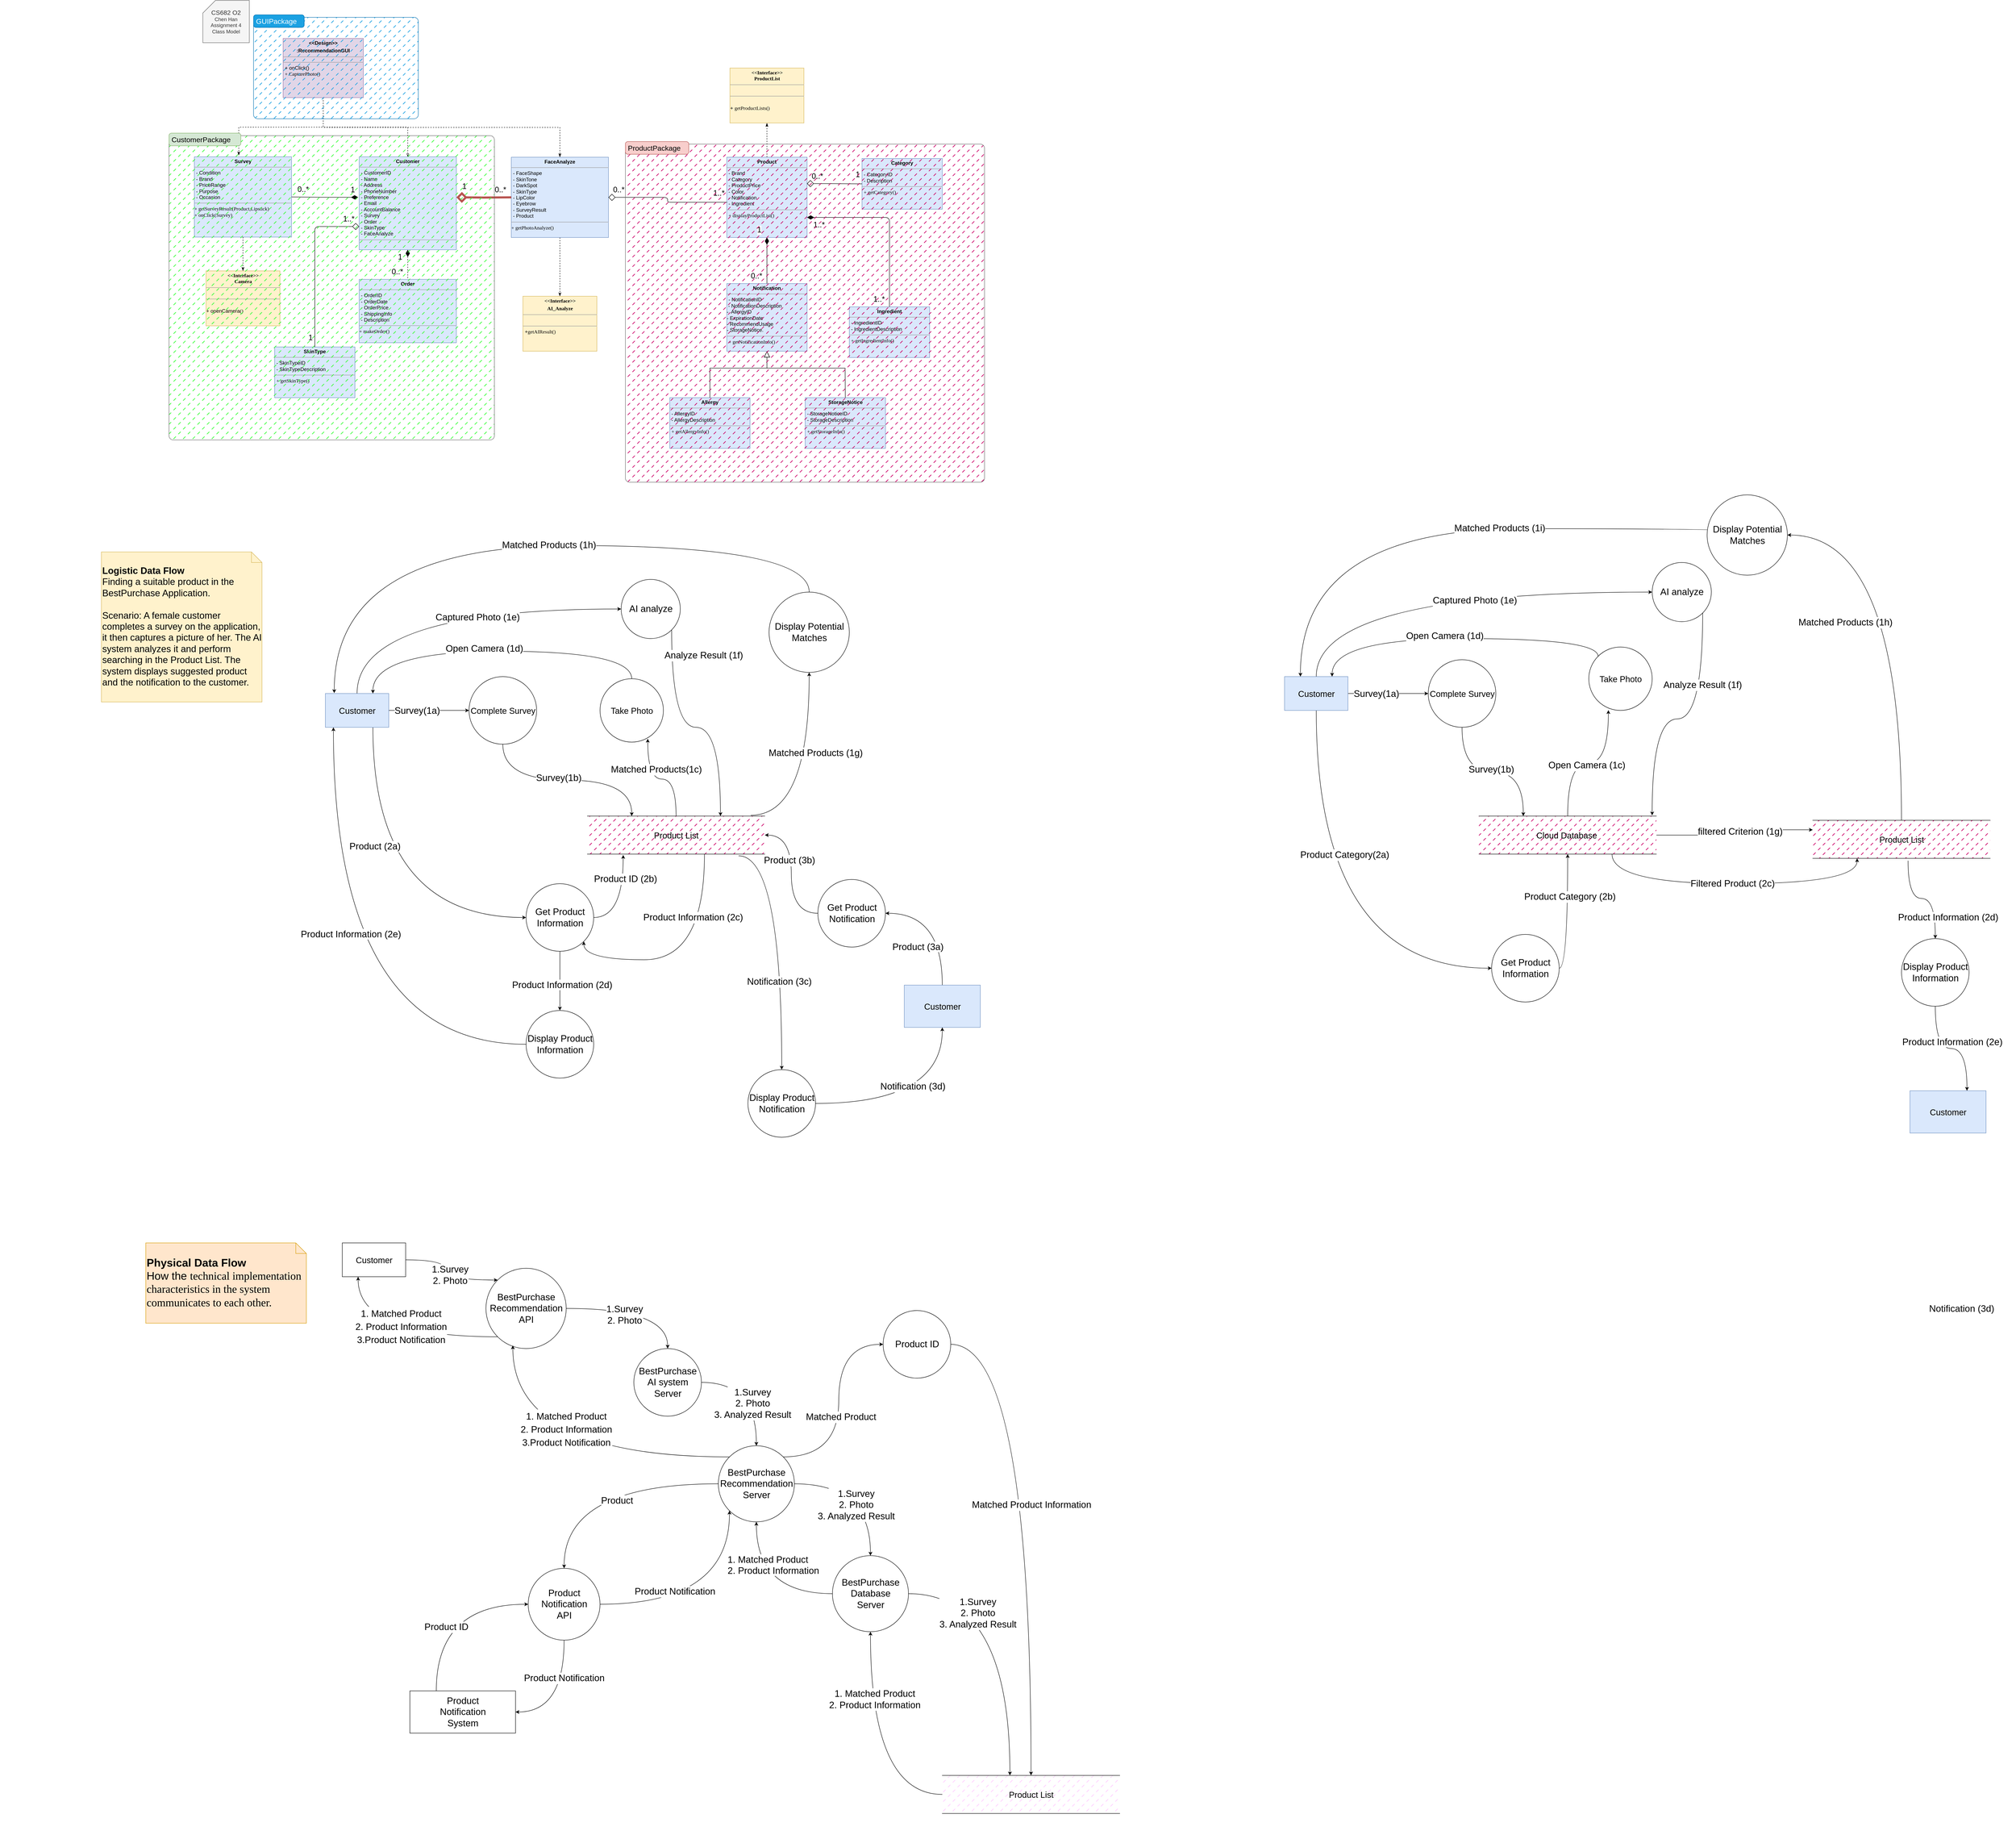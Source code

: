 <mxfile version="20.6.0" type="github">
  <diagram name="Page-1" id="13e1069c-82ec-6db2-03f1-153e76fe0fe0">
    <mxGraphModel dx="3630" dy="770" grid="1" gridSize="10" guides="1" tooltips="1" connect="1" arrows="1" fold="1" page="1" pageScale="1" pageWidth="1100" pageHeight="850" math="0" shadow="0">
      <root>
        <mxCell id="0" />
        <mxCell id="1" parent="0" />
        <mxCell id="kNI0v0t7k7GR0xS2gEk9-157" style="edgeStyle=orthogonalEdgeStyle;orthogonalLoop=1;jettySize=auto;html=1;entryX=0.457;entryY=-0.018;entryDx=0;entryDy=0;entryPerimeter=0;fontFamily=Helvetica;fontSize=11;startArrow=none;startFill=0;endArrow=classicThin;endFill=1;dashed=1;rounded=0;" parent="1" source="kNI0v0t7k7GR0xS2gEk9-138" target="kNI0v0t7k7GR0xS2gEk9-145" edge="1">
          <mxGeometry relative="1" as="geometry" />
        </mxCell>
        <mxCell id="kNI0v0t7k7GR0xS2gEk9-159" style="edgeStyle=orthogonalEdgeStyle;orthogonalLoop=1;jettySize=auto;html=1;entryX=0.5;entryY=0;entryDx=0;entryDy=0;dashed=1;fontFamily=Helvetica;fontSize=11;startArrow=none;startFill=0;endArrow=classicThin;endFill=1;rounded=0;exitX=0.5;exitY=1;exitDx=0;exitDy=0;" parent="1" source="kNI0v0t7k7GR0xS2gEk9-138" target="kNI0v0t7k7GR0xS2gEk9-154" edge="1">
          <mxGeometry relative="1" as="geometry" />
        </mxCell>
        <mxCell id="5tz5ZhoiL6qwF5Wk2m4U-25" style="edgeStyle=orthogonalEdgeStyle;rounded=0;orthogonalLoop=1;jettySize=auto;html=1;entryX=0.5;entryY=0;entryDx=0;entryDy=0;fontSize=17;startArrow=none;startFill=0;endArrow=openThin;endFill=0;dashed=1;" parent="1" source="kNI0v0t7k7GR0xS2gEk9-138" target="5tz5ZhoiL6qwF5Wk2m4U-13" edge="1">
          <mxGeometry relative="1" as="geometry" />
        </mxCell>
        <mxCell id="kNI0v0t7k7GR0xS2gEk9-138" value="&lt;p style=&quot;text-align: center; margin: 4px 0px 0px;&quot;&gt;&lt;span style=&quot;font-weight: 700;&quot;&gt;&amp;lt;&amp;lt;Design&amp;gt;&amp;gt;&lt;/span&gt;&lt;/p&gt;&lt;p style=&quot;text-align: center; margin: 4px 0px 0px;&quot;&gt;&lt;span style=&quot;font-weight: 700; background-color: initial;&quot;&gt;:RecommendationGUI&lt;/span&gt;&lt;/p&gt;&lt;hr size=&quot;1&quot;&gt;&lt;p&gt;&lt;/p&gt;&lt;p&gt;&lt;/p&gt;&lt;hr size=&quot;1&quot;&gt;&lt;p style=&quot;margin:0px;margin-left:4px;&quot;&gt;+&amp;nbsp;onClick()&lt;br&gt;&lt;/p&gt;&lt;p style=&quot;margin:0px;margin-left:4px;&quot;&gt;&lt;span style=&quot;font-family: Verdana; text-align: center;&quot;&gt;+ CapturePhoto()&lt;/span&gt;&lt;br&gt;&lt;/p&gt;&lt;div style=&quot;padding: 0px; margin: 0px;&quot;&gt;&lt;br style=&quot;padding: 0px; margin: 0px;&quot;&gt;&lt;/div&gt;" style="verticalAlign=top;align=left;overflow=fill;fontSize=12;fontFamily=Helvetica;html=1;rounded=0;fillStyle=solid;strokeColor=#9673a6;fillColor=#e1d5e7;" parent="1" vertex="1">
          <mxGeometry x="2300" y="2340" width="190" height="140" as="geometry" />
        </mxCell>
        <mxCell id="kNI0v0t7k7GR0xS2gEk9-161" style="edgeStyle=orthogonalEdgeStyle;rounded=0;orthogonalLoop=1;jettySize=auto;html=1;entryX=0.5;entryY=1;entryDx=0;entryDy=0;dashed=1;fontFamily=Helvetica;fontSize=11;startArrow=none;startFill=0;endArrow=classicThin;endFill=1;exitX=0.5;exitY=0;exitDx=0;exitDy=0;" parent="1" source="kNI0v0t7k7GR0xS2gEk9-144" target="kNI0v0t7k7GR0xS2gEk9-155" edge="1">
          <mxGeometry relative="1" as="geometry" />
        </mxCell>
        <mxCell id="kNI0v0t7k7GR0xS2gEk9-144" value="&lt;p style=&quot;margin:0px;margin-top:4px;text-align:center;&quot;&gt;&lt;span style=&quot;font-weight: 700;&quot;&gt;Product&lt;/span&gt;&lt;br&gt;&lt;/p&gt;&lt;hr size=&quot;1&quot;&gt;&lt;p style=&quot;margin:0px;margin-left:4px;&quot;&gt;&lt;span style=&quot;background-color: initial;&quot;&gt;- Brand&amp;nbsp;&lt;/span&gt;&lt;br&gt;&lt;/p&gt;&lt;p style=&quot;margin:0px;margin-left:4px;&quot;&gt;- Category&lt;br style=&quot;padding: 0px; margin: 0px;&quot;&gt;- ProductPrice&lt;br style=&quot;padding: 0px; margin: 0px;&quot;&gt;- Color&lt;/p&gt;&lt;p style=&quot;margin:0px;margin-left:4px;&quot;&gt;- Notification&lt;/p&gt;&lt;p style=&quot;margin:0px;margin-left:4px;&quot;&gt;- Ingredient&lt;/p&gt;&lt;hr size=&quot;1&quot;&gt;&lt;p style=&quot;margin:0px;margin-left:4px;&quot;&gt;&lt;span style=&quot;font-family: Verdana; text-align: center;&quot;&gt;+ displayProductList()&lt;/span&gt;&lt;br&gt;&lt;/p&gt;" style="verticalAlign=top;align=left;overflow=fill;fontSize=12;fontFamily=Helvetica;html=1;rounded=0;fillStyle=solid;strokeColor=#6c8ebf;fillColor=#dae8fc;" parent="1" vertex="1">
          <mxGeometry x="3350" y="2621" width="190" height="190" as="geometry" />
        </mxCell>
        <mxCell id="kNI0v0t7k7GR0xS2gEk9-145" value="&lt;p style=&quot;margin:0px;margin-top:4px;text-align:center;&quot;&gt;&lt;b&gt;Survey&lt;/b&gt;&lt;/p&gt;&lt;hr size=&quot;1&quot;&gt;&lt;p style=&quot;margin:0px;margin-left:4px;&quot;&gt;&lt;span style=&quot;background-color: initial;&quot;&gt;- Condition&lt;br&gt;&lt;/span&gt;&lt;/p&gt;&lt;p style=&quot;margin:0px;margin-left:4px;&quot;&gt;&lt;span style=&quot;background-color: initial;&quot;&gt;- Brand&lt;/span&gt;&lt;/p&gt;&lt;p style=&quot;margin:0px;margin-left:4px;&quot;&gt;&lt;span style=&quot;background-color: initial;&quot;&gt;- PriceRange&lt;/span&gt;&lt;/p&gt;&lt;p style=&quot;margin:0px;margin-left:4px;&quot;&gt;&lt;span style=&quot;background-color: initial;&quot;&gt;- Purpose&lt;/span&gt;&lt;/p&gt;&lt;p style=&quot;margin:0px;margin-left:4px;&quot;&gt;&lt;span style=&quot;background-color: initial;&quot;&gt;- Occasion&lt;/span&gt;&lt;/p&gt;&lt;hr size=&quot;1&quot;&gt;&lt;p style=&quot;margin:0px;margin-left:4px;&quot;&gt;&lt;/p&gt;&lt;span style=&quot;font-family: Verdana; text-align: center;&quot;&gt;+ getSurveyResult(Product,Lipstick)&lt;br&gt;+&amp;nbsp;&lt;/span&gt;&lt;span style=&quot;font-family: Verdana; text-align: center;&quot;&gt;onClick&lt;/span&gt;&lt;span style=&quot;font-family: Verdana; text-align: center;&quot;&gt;(Survey)&lt;/span&gt;&lt;span style=&quot;font-family: Verdana; text-align: center;&quot;&gt;&lt;br&gt;&lt;/span&gt;" style="verticalAlign=top;align=left;overflow=fill;fontSize=12;fontFamily=Helvetica;html=1;rounded=0;fillStyle=solid;strokeColor=#6c8ebf;fillColor=#dae8fc;" parent="1" vertex="1">
          <mxGeometry x="2090" y="2620" width="230" height="190" as="geometry" />
        </mxCell>
        <mxCell id="kNI0v0t7k7GR0xS2gEk9-160" style="edgeStyle=orthogonalEdgeStyle;rounded=0;orthogonalLoop=1;jettySize=auto;html=1;exitX=0.5;exitY=1;exitDx=0;exitDy=0;entryX=0.5;entryY=0;entryDx=0;entryDy=0;dashed=1;fontFamily=Helvetica;fontSize=11;startArrow=none;startFill=0;endArrow=classicThin;endFill=1;" parent="1" source="kNI0v0t7k7GR0xS2gEk9-154" target="kNI0v0t7k7GR0xS2gEk9-156" edge="1">
          <mxGeometry relative="1" as="geometry" />
        </mxCell>
        <mxCell id="kNI0v0t7k7GR0xS2gEk9-154" value="&lt;p style=&quot;margin:0px;margin-top:4px;text-align:center;&quot;&gt;&lt;b&gt;FaceAnalyze&lt;/b&gt;&lt;/p&gt;&lt;hr size=&quot;1&quot;&gt;&lt;p style=&quot;margin:0px;margin-left:4px;&quot;&gt;- FaceShape&lt;br style=&quot;padding: 0px; margin: 0px;&quot;&gt;- SkinTone&lt;br style=&quot;padding: 0px; margin: 0px;&quot;&gt;- DarkSpot&lt;br style=&quot;padding: 0px; margin: 0px;&quot;&gt;- SkinType&lt;br style=&quot;padding: 0px; margin: 0px;&quot;&gt;- LipColor&lt;br style=&quot;padding: 0px; margin: 0px;&quot;&gt;- Eyebrow&lt;br&gt;&lt;/p&gt;&lt;p style=&quot;margin:0px;margin-left:4px;&quot;&gt;- SurveyResult&lt;/p&gt;&lt;p style=&quot;margin:0px;margin-left:4px;&quot;&gt;- Product&lt;/p&gt;&lt;hr size=&quot;1&quot;&gt;&lt;p style=&quot;margin:0px;margin-left:4px;&quot;&gt;&lt;/p&gt;&lt;span style=&quot;font-family: Verdana; text-align: center;&quot;&gt;+&amp;nbsp;&lt;/span&gt;&lt;span style=&quot;font-family: Verdana; text-align: center;&quot;&gt;getPhotoAnalyze()&lt;/span&gt;" style="verticalAlign=top;align=left;overflow=fill;fontSize=12;fontFamily=Helvetica;html=1;rounded=0;fillStyle=solid;strokeColor=#6c8ebf;fillColor=#dae8fc;" parent="1" vertex="1">
          <mxGeometry x="2840" y="2621" width="230" height="190" as="geometry" />
        </mxCell>
        <mxCell id="kNI0v0t7k7GR0xS2gEk9-155" value="&lt;p style=&quot;margin:0px;margin-top:4px;text-align:center;&quot;&gt;&lt;b&gt;&lt;span style=&quot;font-family: Verdana;&quot;&gt;&amp;lt;&amp;lt;Interface&amp;gt;&amp;gt;&lt;/span&gt;&lt;br style=&quot;font-family: Verdana;&quot;&gt;&lt;span style=&quot;font-family: Verdana;&quot;&gt;ProductList&lt;/span&gt;&lt;br&gt;&lt;/b&gt;&lt;/p&gt;&lt;hr size=&quot;1&quot;&gt;&lt;p style=&quot;margin:0px;margin-left:4px;&quot;&gt;&lt;br&gt;&lt;/p&gt;&lt;hr size=&quot;1&quot;&gt;&lt;p style=&quot;margin:0px;margin-left:4px;&quot;&gt;&amp;nbsp;&lt;/p&gt;&lt;span style=&quot;text-align: center;&quot;&gt;&lt;div style=&quot;text-align: left;&quot;&gt;&lt;span style=&quot;background-color: initial;&quot;&gt;+&amp;nbsp;&lt;font face=&quot;Verdana&quot;&gt;getProductLists()&lt;/font&gt;&lt;/span&gt;&lt;/div&gt;&lt;/span&gt;" style="verticalAlign=top;align=left;overflow=fill;fontSize=12;fontFamily=Helvetica;html=1;rounded=0;fillStyle=solid;strokeColor=#d6b656;fillColor=#fff2cc;" parent="1" vertex="1">
          <mxGeometry x="3357.5" y="2410" width="175" height="130" as="geometry" />
        </mxCell>
        <mxCell id="kNI0v0t7k7GR0xS2gEk9-156" value="&lt;p style=&quot;margin:0px;margin-top:4px;text-align:center;&quot;&gt;&lt;b&gt;&lt;span style=&quot;font-family: Verdana; background-color: initial;&quot;&gt;&amp;lt;&amp;lt;Interface&amp;gt;&amp;gt;&lt;/span&gt;&lt;br&gt;&lt;/b&gt;&lt;/p&gt;&lt;p style=&quot;margin:0px;margin-top:4px;text-align:center;&quot;&gt;&lt;b&gt;&lt;font style=&quot;font-family: Verdana;&quot; face=&quot;Verdana&quot;&gt;AI_Analyze&lt;/font&gt;&lt;span style=&quot;font-family: Verdana;&quot;&gt;&lt;br&gt;&lt;/span&gt;&lt;/b&gt;&lt;/p&gt;&lt;hr size=&quot;1&quot;&gt;&lt;p style=&quot;margin:0px;margin-left:4px;&quot;&gt;&lt;br&gt;&lt;/p&gt;&lt;hr size=&quot;1&quot;&gt;&lt;p style=&quot;margin:0px;margin-left:4px;&quot;&gt;&lt;span style=&quot;background-color: initial;&quot;&gt;+&lt;/span&gt;&lt;font style=&quot;background-color: initial;&quot; face=&quot;Verdana&quot;&gt;getAIResult()&lt;/font&gt;&lt;br&gt;&lt;/p&gt;" style="verticalAlign=top;align=left;overflow=fill;fontSize=12;fontFamily=Helvetica;html=1;rounded=0;fillStyle=solid;strokeColor=#d6b656;fillColor=#fff2cc;" parent="1" vertex="1">
          <mxGeometry x="2867.5" y="2950" width="175" height="130" as="geometry" />
        </mxCell>
        <mxCell id="kNI0v0t7k7GR0xS2gEk9-176" value="&lt;font color=&quot;#ffffff&quot;&gt;t8&lt;/font&gt;" style="text;html=1;strokeColor=none;fillColor=none;align=center;verticalAlign=middle;whiteSpace=wrap;rounded=0;fillStyle=solid;fontFamily=Helvetica;fontSize=16;" parent="1" vertex="1">
          <mxGeometry x="1630" y="3340" width="60" height="30" as="geometry" />
        </mxCell>
        <mxCell id="meV7tn_NvdtixMvR8zqA-2" value="&lt;font style=&quot;font-size: 15px;&quot;&gt;CS682 O2&lt;br&gt;&lt;/font&gt;Chen Han&lt;br&gt;Assignment 4&lt;br&gt;Class Model" style="shape=card;whiteSpace=wrap;html=1;fillColor=#f5f5f5;fontColor=#333333;strokeColor=#666666;" parent="1" vertex="1">
          <mxGeometry x="2110" y="2250" width="110" height="100" as="geometry" />
        </mxCell>
        <mxCell id="5tz5ZhoiL6qwF5Wk2m4U-12" value="&lt;p style=&quot;margin:0px;margin-top:4px;text-align:center;&quot;&gt;&lt;b&gt;&lt;span style=&quot;font-family: Verdana;&quot;&gt;&amp;lt;&amp;lt;Interface&amp;gt;&amp;gt;&lt;/span&gt;&lt;br style=&quot;font-family: Verdana;&quot;&gt;&lt;span style=&quot;font-family: Verdana;&quot;&gt;Camera&lt;/span&gt;&lt;br&gt;&lt;/b&gt;&lt;/p&gt;&lt;hr size=&quot;1&quot;&gt;&lt;p style=&quot;margin:0px;margin-left:4px;&quot;&gt;&lt;br&gt;&lt;/p&gt;&lt;hr size=&quot;1&quot;&gt;&lt;p style=&quot;margin:0px;margin-left:4px;&quot;&gt;&amp;nbsp;&lt;/p&gt;&lt;span style=&quot;text-align: center;&quot;&gt;&lt;div style=&quot;text-align: left;&quot;&gt;&lt;span style=&quot;background-color: initial;&quot;&gt;+ openCamera&lt;font face=&quot;Verdana&quot;&gt;()&lt;/font&gt;&lt;/span&gt;&lt;/div&gt;&lt;/span&gt;" style="verticalAlign=top;align=left;overflow=fill;fontSize=12;fontFamily=Helvetica;html=1;rounded=0;fillStyle=solid;strokeColor=#d6b656;fillColor=#fff2cc;" parent="1" vertex="1">
          <mxGeometry x="2117.5" y="2890" width="175" height="130" as="geometry" />
        </mxCell>
        <mxCell id="5tz5ZhoiL6qwF5Wk2m4U-13" value="&lt;p style=&quot;margin:0px;margin-top:4px;text-align:center;&quot;&gt;&lt;b&gt;Customer&lt;/b&gt;&lt;/p&gt;&lt;hr size=&quot;1&quot;&gt;&lt;p style=&quot;margin:0px;margin-left:4px;&quot;&gt;- CustomerID&lt;br style=&quot;padding: 0px; margin: 0px;&quot;&gt;- Name&lt;br style=&quot;padding: 0px; margin: 0px;&quot;&gt;- Address&lt;br style=&quot;padding: 0px; margin: 0px;&quot;&gt;- PhoneNumber&lt;br style=&quot;padding: 0px; margin: 0px;&quot;&gt;- Preference&lt;br style=&quot;padding: 0px; margin: 0px;&quot;&gt;- Email&lt;/p&gt;&lt;p style=&quot;margin:0px;margin-left:4px;&quot;&gt;- AccountBalance&lt;/p&gt;&lt;p style=&quot;margin:0px;margin-left:4px;&quot;&gt;- Survey&lt;/p&gt;&lt;p style=&quot;margin:0px;margin-left:4px;&quot;&gt;- Order&lt;/p&gt;&lt;p style=&quot;margin:0px;margin-left:4px;&quot;&gt;- SkinType&lt;/p&gt;&lt;p style=&quot;margin:0px;margin-left:4px;&quot;&gt;- FaceAnalyze&lt;/p&gt;&lt;hr size=&quot;1&quot;&gt;&lt;p style=&quot;margin:0px;margin-left:4px;&quot;&gt;&lt;/p&gt;" style="verticalAlign=top;align=left;overflow=fill;fontSize=12;fontFamily=Helvetica;html=1;rounded=0;fillStyle=solid;strokeColor=#6c8ebf;fillColor=#dae8fc;" parent="1" vertex="1">
          <mxGeometry x="2480" y="2620" width="230" height="220" as="geometry" />
        </mxCell>
        <mxCell id="5tz5ZhoiL6qwF5Wk2m4U-14" value="&lt;p style=&quot;margin:0px;margin-top:4px;text-align:center;&quot;&gt;&lt;b&gt;Order&lt;/b&gt;&lt;/p&gt;&lt;hr size=&quot;1&quot;&gt;&lt;p style=&quot;margin:0px;margin-left:4px;&quot;&gt;- OrderID&lt;br style=&quot;padding: 0px; margin: 0px;&quot;&gt;- OrderDate&lt;br style=&quot;padding: 0px; margin: 0px;&quot;&gt;- OrderPrice&lt;br style=&quot;padding: 0px; margin: 0px;&quot;&gt;- ShippingInfo&lt;br style=&quot;padding: 0px; margin: 0px;&quot;&gt;- Description&lt;br&gt;&lt;/p&gt;&lt;hr size=&quot;1&quot;&gt;&lt;p style=&quot;margin:0px;margin-left:4px;&quot;&gt;&lt;/p&gt;&lt;span style=&quot;font-family: Verdana; text-align: center;&quot;&gt;+ makeOrder&lt;/span&gt;&lt;span style=&quot;font-family: Verdana; text-align: center;&quot;&gt;()&lt;/span&gt;" style="verticalAlign=top;align=left;overflow=fill;fontSize=12;fontFamily=Helvetica;html=1;rounded=0;fillStyle=solid;strokeColor=#6c8ebf;fillColor=#dae8fc;" parent="1" vertex="1">
          <mxGeometry x="2480" y="2910" width="230" height="150" as="geometry" />
        </mxCell>
        <mxCell id="5tz5ZhoiL6qwF5Wk2m4U-15" style="edgeStyle=orthogonalEdgeStyle;rounded=0;orthogonalLoop=1;jettySize=auto;html=1;entryX=0.5;entryY=0;entryDx=0;entryDy=0;dashed=1;fontFamily=Helvetica;fontSize=11;startArrow=none;startFill=0;endArrow=classicThin;endFill=1;exitX=0.5;exitY=1;exitDx=0;exitDy=0;" parent="1" source="kNI0v0t7k7GR0xS2gEk9-145" target="5tz5ZhoiL6qwF5Wk2m4U-12" edge="1">
          <mxGeometry relative="1" as="geometry">
            <mxPoint x="1845" y="2820" as="sourcePoint" />
            <mxPoint x="1845" y="2900" as="targetPoint" />
          </mxGeometry>
        </mxCell>
        <mxCell id="5tz5ZhoiL6qwF5Wk2m4U-27" value="&lt;p style=&quot;margin:0px;margin-top:4px;text-align:center;&quot;&gt;&lt;b&gt;Category&lt;/b&gt;&lt;/p&gt;&lt;hr size=&quot;1&quot;&gt;&lt;p style=&quot;margin:0px;margin-left:4px;&quot;&gt;&lt;span style=&quot;background-color: initial;&quot;&gt;- CategoryID&lt;/span&gt;&lt;br&gt;&lt;/p&gt;&lt;p style=&quot;margin:0px;margin-left:4px;&quot;&gt;- Description&lt;/p&gt;&lt;hr size=&quot;1&quot;&gt;&lt;p style=&quot;margin:0px;margin-left:4px;&quot;&gt;&lt;span style=&quot;font-family: Verdana; text-align: center;&quot;&gt;+ getCategory()&lt;/span&gt;&lt;br&gt;&lt;/p&gt;" style="verticalAlign=top;align=left;overflow=fill;fontSize=12;fontFamily=Helvetica;html=1;rounded=0;fillStyle=solid;strokeColor=#6c8ebf;fillColor=#dae8fc;" parent="1" vertex="1">
          <mxGeometry x="3670" y="2624" width="190" height="120" as="geometry" />
        </mxCell>
        <mxCell id="5tz5ZhoiL6qwF5Wk2m4U-29" value="&lt;p style=&quot;margin:0px;margin-top:4px;text-align:center;&quot;&gt;&lt;b&gt;SkinType&lt;/b&gt;&lt;/p&gt;&lt;hr size=&quot;1&quot;&gt;&lt;p style=&quot;margin:0px;margin-left:4px;&quot;&gt;&lt;span style=&quot;background-color: initial;&quot;&gt;- SkinTypeID&lt;/span&gt;&lt;br&gt;&lt;/p&gt;&lt;p style=&quot;margin:0px;margin-left:4px;&quot;&gt;- SkinTypeDescription&lt;/p&gt;&lt;hr size=&quot;1&quot;&gt;&lt;p style=&quot;margin:0px;margin-left:4px;&quot;&gt;&lt;span style=&quot;font-family: Verdana; text-align: center;&quot;&gt;+ getSkinType()&lt;/span&gt;&lt;br&gt;&lt;/p&gt;" style="verticalAlign=top;align=left;overflow=fill;fontSize=12;fontFamily=Helvetica;html=1;rounded=0;fillStyle=solid;strokeColor=#6c8ebf;fillColor=#dae8fc;" parent="1" vertex="1">
          <mxGeometry x="2280" y="3070" width="190" height="120" as="geometry" />
        </mxCell>
        <mxCell id="5tz5ZhoiL6qwF5Wk2m4U-30" value="&lt;p style=&quot;margin:0px;margin-top:4px;text-align:center;&quot;&gt;&lt;b&gt;Ingredient&lt;/b&gt;&lt;/p&gt;&lt;hr size=&quot;1&quot;&gt;&lt;p style=&quot;margin:0px;margin-left:4px;&quot;&gt;&lt;span style=&quot;background-color: initial;&quot;&gt;- IngredientID&lt;/span&gt;&lt;br&gt;&lt;/p&gt;&lt;p style=&quot;margin:0px;margin-left:4px;&quot;&gt;- IngredientDescription&lt;/p&gt;&lt;hr size=&quot;1&quot;&gt;&lt;p style=&quot;margin:0px;margin-left:4px;&quot;&gt;&lt;span style=&quot;font-family: Verdana; text-align: center;&quot;&gt;+ getIngredientInfo()&lt;/span&gt;&lt;br&gt;&lt;/p&gt;" style="verticalAlign=top;align=left;overflow=fill;fontSize=12;fontFamily=Helvetica;html=1;rounded=0;fillStyle=solid;strokeColor=#6c8ebf;fillColor=#dae8fc;" parent="1" vertex="1">
          <mxGeometry x="3640" y="2975" width="190" height="120" as="geometry" />
        </mxCell>
        <mxCell id="5tz5ZhoiL6qwF5Wk2m4U-31" value="&lt;p style=&quot;margin:0px;margin-top:4px;text-align:center;&quot;&gt;&lt;b&gt;Allergy&lt;/b&gt;&lt;/p&gt;&lt;hr size=&quot;1&quot;&gt;&lt;p style=&quot;margin:0px;margin-left:4px;&quot;&gt;&lt;span style=&quot;background-color: initial;&quot;&gt;- AllergyID&lt;/span&gt;&lt;br&gt;&lt;/p&gt;&lt;p style=&quot;margin:0px;margin-left:4px;&quot;&gt;- AllergyDescription&lt;/p&gt;&lt;hr size=&quot;1&quot;&gt;&lt;p style=&quot;margin:0px;margin-left:4px;&quot;&gt;&lt;span style=&quot;font-family: Verdana; text-align: center;&quot;&gt;+ getAllergyInfo()&lt;/span&gt;&lt;br&gt;&lt;/p&gt;" style="verticalAlign=top;align=left;overflow=fill;fontSize=12;fontFamily=Helvetica;html=1;rounded=0;fillStyle=solid;strokeColor=#6c8ebf;fillColor=#dae8fc;" parent="1" vertex="1">
          <mxGeometry x="3215" y="3190" width="190" height="120" as="geometry" />
        </mxCell>
        <mxCell id="5tz5ZhoiL6qwF5Wk2m4U-32" value="&lt;p style=&quot;margin:0px;margin-top:4px;text-align:center;&quot;&gt;&lt;b&gt;Notification&lt;/b&gt;&lt;/p&gt;&lt;hr size=&quot;1&quot;&gt;&lt;p style=&quot;margin:0px;margin-left:4px;&quot;&gt;&lt;span style=&quot;background-color: initial;&quot;&gt;- NotificationID&lt;/span&gt;&lt;/p&gt;&amp;nbsp;- Notification&lt;span style=&quot;background-color: initial;&quot;&gt;Description&lt;br&gt;&lt;/span&gt;-&amp;nbsp; AllergyID&lt;br&gt;- ExpirationDate&lt;br&gt;- RecommendUsage&lt;br&gt;- StorageNotice.&lt;br&gt;&lt;hr size=&quot;1&quot;&gt;&lt;p style=&quot;margin:0px;margin-left:4px;&quot;&gt;&lt;span style=&quot;font-family: Verdana; text-align: center;&quot;&gt;+ getNotificationInfo()&lt;/span&gt;&lt;br&gt;&lt;/p&gt;" style="verticalAlign=top;align=left;overflow=fill;fontSize=12;fontFamily=Helvetica;html=1;rounded=0;fillStyle=solid;strokeColor=#6c8ebf;fillColor=#dae8fc;" parent="1" vertex="1">
          <mxGeometry x="3350" y="2920" width="190" height="160" as="geometry" />
        </mxCell>
        <mxCell id="5tz5ZhoiL6qwF5Wk2m4U-41" value="" style="endArrow=none;html=1;endSize=12;startArrow=diamondThin;startSize=14;startFill=1;edgeStyle=orthogonalEdgeStyle;rounded=1;fontSize=18;exitX=-0.01;exitY=0.436;exitDx=0;exitDy=0;entryX=1;entryY=0.5;entryDx=0;entryDy=0;endFill=0;exitPerimeter=0;" parent="1" source="5tz5ZhoiL6qwF5Wk2m4U-13" target="kNI0v0t7k7GR0xS2gEk9-145" edge="1">
          <mxGeometry relative="1" as="geometry">
            <mxPoint x="1970" y="3000" as="sourcePoint" />
            <mxPoint x="2130" y="3000" as="targetPoint" />
          </mxGeometry>
        </mxCell>
        <mxCell id="5tz5ZhoiL6qwF5Wk2m4U-42" value="1" style="edgeLabel;resizable=0;html=1;align=left;verticalAlign=top;strokeColor=default;fontSize=18;fillColor=default;" parent="5tz5ZhoiL6qwF5Wk2m4U-41" connectable="0" vertex="1">
          <mxGeometry x="-1" relative="1" as="geometry">
            <mxPoint x="-20" y="-35" as="offset" />
          </mxGeometry>
        </mxCell>
        <mxCell id="5tz5ZhoiL6qwF5Wk2m4U-43" value="0..*" style="edgeLabel;resizable=0;html=1;align=right;verticalAlign=top;strokeColor=default;fontSize=18;fillColor=default;" parent="5tz5ZhoiL6qwF5Wk2m4U-41" connectable="0" vertex="1">
          <mxGeometry x="1" relative="1" as="geometry">
            <mxPoint x="41" y="-35" as="offset" />
          </mxGeometry>
        </mxCell>
        <mxCell id="5tz5ZhoiL6qwF5Wk2m4U-45" value="" style="endArrow=none;html=1;endSize=12;startArrow=diamond;startSize=14;startFill=0;edgeStyle=orthogonalEdgeStyle;rounded=1;fontSize=18;entryX=0;entryY=0.5;entryDx=0;entryDy=0;endFill=0;fillColor=#f8cecc;strokeColor=#b85450;strokeWidth=5;" parent="1" target="kNI0v0t7k7GR0xS2gEk9-154" edge="1">
          <mxGeometry relative="1" as="geometry">
            <mxPoint x="2710" y="2716" as="sourcePoint" />
            <mxPoint x="2330" y="2725" as="targetPoint" />
          </mxGeometry>
        </mxCell>
        <mxCell id="5tz5ZhoiL6qwF5Wk2m4U-46" value="1" style="edgeLabel;resizable=0;html=1;align=left;verticalAlign=top;strokeColor=default;fontSize=18;fillColor=default;" parent="5tz5ZhoiL6qwF5Wk2m4U-45" connectable="0" vertex="1">
          <mxGeometry x="-1" relative="1" as="geometry">
            <mxPoint x="12" y="-43" as="offset" />
          </mxGeometry>
        </mxCell>
        <mxCell id="5tz5ZhoiL6qwF5Wk2m4U-47" value="0..*" style="edgeLabel;resizable=0;html=1;align=right;verticalAlign=top;strokeColor=default;fontSize=18;fillColor=default;" parent="5tz5ZhoiL6qwF5Wk2m4U-45" connectable="0" vertex="1">
          <mxGeometry x="1" relative="1" as="geometry">
            <mxPoint x="-11" y="-35" as="offset" />
          </mxGeometry>
        </mxCell>
        <mxCell id="5tz5ZhoiL6qwF5Wk2m4U-48" value="" style="endArrow=none;html=1;endSize=12;startArrow=diamond;startSize=14;startFill=0;edgeStyle=orthogonalEdgeStyle;rounded=1;fontSize=18;exitX=0;exitY=0.75;exitDx=0;exitDy=0;entryX=0.5;entryY=0;entryDx=0;entryDy=0;endFill=0;" parent="1" source="5tz5ZhoiL6qwF5Wk2m4U-13" target="5tz5ZhoiL6qwF5Wk2m4U-29" edge="1">
          <mxGeometry relative="1" as="geometry">
            <mxPoint x="2490" y="2700" as="sourcePoint" />
            <mxPoint x="2330" y="2725" as="targetPoint" />
          </mxGeometry>
        </mxCell>
        <mxCell id="5tz5ZhoiL6qwF5Wk2m4U-49" value="1..*" style="edgeLabel;resizable=0;html=1;align=left;verticalAlign=top;strokeColor=default;fontSize=18;fillColor=default;" parent="5tz5ZhoiL6qwF5Wk2m4U-48" connectable="0" vertex="1">
          <mxGeometry x="-1" relative="1" as="geometry">
            <mxPoint x="-40" y="-35" as="offset" />
          </mxGeometry>
        </mxCell>
        <mxCell id="5tz5ZhoiL6qwF5Wk2m4U-50" value="1" style="edgeLabel;resizable=0;html=1;align=right;verticalAlign=top;strokeColor=default;fontSize=18;fillColor=default;" parent="5tz5ZhoiL6qwF5Wk2m4U-48" connectable="0" vertex="1">
          <mxGeometry x="1" relative="1" as="geometry">
            <mxPoint x="-5" y="-39" as="offset" />
          </mxGeometry>
        </mxCell>
        <mxCell id="5tz5ZhoiL6qwF5Wk2m4U-51" value="" style="endArrow=none;html=1;endSize=12;startArrow=diamond;startSize=14;startFill=0;edgeStyle=orthogonalEdgeStyle;rounded=1;fontSize=18;exitX=1;exitY=0.5;exitDx=0;exitDy=0;entryX=0.004;entryY=0.561;entryDx=0;entryDy=0;endFill=0;entryPerimeter=0;" parent="1" source="kNI0v0t7k7GR0xS2gEk9-154" target="kNI0v0t7k7GR0xS2gEk9-144" edge="1">
          <mxGeometry relative="1" as="geometry">
            <mxPoint x="2490" y="2755" as="sourcePoint" />
            <mxPoint x="2405" y="3080" as="targetPoint" />
          </mxGeometry>
        </mxCell>
        <mxCell id="5tz5ZhoiL6qwF5Wk2m4U-52" value="0..*" style="edgeLabel;resizable=0;html=1;align=left;verticalAlign=top;strokeColor=default;fontSize=18;fillColor=default;" parent="5tz5ZhoiL6qwF5Wk2m4U-51" connectable="0" vertex="1">
          <mxGeometry x="-1" relative="1" as="geometry">
            <mxPoint x="9" y="-35" as="offset" />
          </mxGeometry>
        </mxCell>
        <mxCell id="5tz5ZhoiL6qwF5Wk2m4U-53" value="1..*" style="edgeLabel;resizable=0;html=1;align=right;verticalAlign=top;strokeColor=default;fontSize=18;fillColor=default;" parent="5tz5ZhoiL6qwF5Wk2m4U-51" connectable="0" vertex="1">
          <mxGeometry x="1" relative="1" as="geometry">
            <mxPoint x="-5" y="-39" as="offset" />
          </mxGeometry>
        </mxCell>
        <mxCell id="5tz5ZhoiL6qwF5Wk2m4U-54" value="" style="endArrow=none;html=1;endSize=12;startArrow=diamond;startSize=14;startFill=0;edgeStyle=orthogonalEdgeStyle;rounded=1;fontSize=18;exitX=0.998;exitY=0.329;exitDx=0;exitDy=0;entryX=0;entryY=0.5;entryDx=0;entryDy=0;endFill=0;exitPerimeter=0;" parent="1" source="kNI0v0t7k7GR0xS2gEk9-144" target="5tz5ZhoiL6qwF5Wk2m4U-27" edge="1">
          <mxGeometry relative="1" as="geometry">
            <mxPoint x="3150" y="2725" as="sourcePoint" />
            <mxPoint x="3285" y="2715" as="targetPoint" />
          </mxGeometry>
        </mxCell>
        <mxCell id="5tz5ZhoiL6qwF5Wk2m4U-55" value="0..*" style="edgeLabel;resizable=0;html=1;align=left;verticalAlign=top;strokeColor=default;fontSize=18;fillColor=default;" parent="5tz5ZhoiL6qwF5Wk2m4U-54" connectable="0" vertex="1">
          <mxGeometry x="-1" relative="1" as="geometry">
            <mxPoint x="9" y="-35" as="offset" />
          </mxGeometry>
        </mxCell>
        <mxCell id="5tz5ZhoiL6qwF5Wk2m4U-56" value="1" style="edgeLabel;resizable=0;html=1;align=right;verticalAlign=top;strokeColor=default;fontSize=18;fillColor=default;" parent="5tz5ZhoiL6qwF5Wk2m4U-54" connectable="0" vertex="1">
          <mxGeometry x="1" relative="1" as="geometry">
            <mxPoint x="-5" y="-39" as="offset" />
          </mxGeometry>
        </mxCell>
        <mxCell id="5tz5ZhoiL6qwF5Wk2m4U-60" value="" style="endArrow=none;html=1;endSize=12;startArrow=diamondThin;startSize=14;startFill=1;edgeStyle=orthogonalEdgeStyle;rounded=1;fontSize=18;exitX=0.5;exitY=1;exitDx=0;exitDy=0;entryX=0.5;entryY=0;entryDx=0;entryDy=0;endFill=0;" parent="1" source="kNI0v0t7k7GR0xS2gEk9-144" target="5tz5ZhoiL6qwF5Wk2m4U-32" edge="1">
          <mxGeometry relative="1" as="geometry">
            <mxPoint x="2720" y="2700" as="sourcePoint" />
            <mxPoint x="2920" y="2725" as="targetPoint" />
          </mxGeometry>
        </mxCell>
        <mxCell id="5tz5ZhoiL6qwF5Wk2m4U-61" value="1" style="edgeLabel;resizable=0;html=1;align=left;verticalAlign=top;strokeColor=default;fontSize=18;fillColor=default;" parent="5tz5ZhoiL6qwF5Wk2m4U-60" connectable="0" vertex="1">
          <mxGeometry x="-1" relative="1" as="geometry">
            <mxPoint x="-25" y="-35" as="offset" />
          </mxGeometry>
        </mxCell>
        <mxCell id="5tz5ZhoiL6qwF5Wk2m4U-62" value="0..*" style="edgeLabel;resizable=0;html=1;align=right;verticalAlign=top;strokeColor=default;fontSize=18;fillColor=default;" parent="5tz5ZhoiL6qwF5Wk2m4U-60" connectable="0" vertex="1">
          <mxGeometry x="1" relative="1" as="geometry">
            <mxPoint x="-11" y="-35" as="offset" />
          </mxGeometry>
        </mxCell>
        <mxCell id="5tz5ZhoiL6qwF5Wk2m4U-63" value="" style="endArrow=none;html=1;endSize=12;startArrow=diamondThin;startSize=14;startFill=1;edgeStyle=orthogonalEdgeStyle;rounded=1;fontSize=18;exitX=1;exitY=0.75;exitDx=0;exitDy=0;endFill=0;" parent="1" source="kNI0v0t7k7GR0xS2gEk9-144" target="5tz5ZhoiL6qwF5Wk2m4U-30" edge="1">
          <mxGeometry relative="1" as="geometry">
            <mxPoint x="3285" y="2762.5" as="sourcePoint" />
            <mxPoint x="3255" y="3150" as="targetPoint" />
          </mxGeometry>
        </mxCell>
        <mxCell id="5tz5ZhoiL6qwF5Wk2m4U-64" value="1..*" style="edgeLabel;resizable=0;html=1;align=left;verticalAlign=top;strokeColor=default;fontSize=18;fillColor=default;" parent="5tz5ZhoiL6qwF5Wk2m4U-63" connectable="0" vertex="1">
          <mxGeometry x="-1" relative="1" as="geometry">
            <mxPoint x="13" as="offset" />
          </mxGeometry>
        </mxCell>
        <mxCell id="5tz5ZhoiL6qwF5Wk2m4U-65" value="1..*" style="edgeLabel;resizable=0;html=1;align=right;verticalAlign=top;strokeColor=default;fontSize=18;fillColor=default;" parent="5tz5ZhoiL6qwF5Wk2m4U-63" connectable="0" vertex="1">
          <mxGeometry x="1" relative="1" as="geometry">
            <mxPoint x="-11" y="-35" as="offset" />
          </mxGeometry>
        </mxCell>
        <mxCell id="5tz5ZhoiL6qwF5Wk2m4U-66" value="" style="endArrow=none;html=1;endSize=12;startArrow=diamondThin;startSize=14;startFill=1;edgeStyle=orthogonalEdgeStyle;rounded=1;dashed=1;fontSize=18;exitX=0.5;exitY=1;exitDx=0;exitDy=0;entryX=0.5;entryY=0;entryDx=0;entryDy=0;endFill=0;" parent="1" source="5tz5ZhoiL6qwF5Wk2m4U-13" target="5tz5ZhoiL6qwF5Wk2m4U-14" edge="1">
          <mxGeometry relative="1" as="geometry">
            <mxPoint x="2720" y="2740" as="sourcePoint" />
            <mxPoint x="2920" y="2725" as="targetPoint" />
          </mxGeometry>
        </mxCell>
        <mxCell id="5tz5ZhoiL6qwF5Wk2m4U-67" value="1" style="edgeLabel;resizable=0;html=1;align=left;verticalAlign=top;strokeColor=default;fontSize=18;fillColor=default;" parent="5tz5ZhoiL6qwF5Wk2m4U-66" connectable="0" vertex="1">
          <mxGeometry x="-1" relative="1" as="geometry">
            <mxPoint x="-25" as="offset" />
          </mxGeometry>
        </mxCell>
        <mxCell id="5tz5ZhoiL6qwF5Wk2m4U-68" value="0..*" style="edgeLabel;resizable=0;html=1;align=right;verticalAlign=top;strokeColor=default;fontSize=18;fillColor=default;" parent="5tz5ZhoiL6qwF5Wk2m4U-66" connectable="0" vertex="1">
          <mxGeometry x="1" relative="1" as="geometry">
            <mxPoint x="-11" y="-35" as="offset" />
          </mxGeometry>
        </mxCell>
        <mxCell id="5tz5ZhoiL6qwF5Wk2m4U-69" value="000" style="text;align=center;fontStyle=1;verticalAlign=middle;spacingLeft=3;spacingRight=3;strokeColor=none;rotatable=0;points=[[0,0.5],[1,0.5]];portConstraint=eastwest;fontSize=18;fillColor=default;fontColor=#FFFFFF;" parent="1" vertex="1">
          <mxGeometry x="2240" y="3600" width="80" height="26" as="geometry" />
        </mxCell>
        <mxCell id="5tz5ZhoiL6qwF5Wk2m4U-72" value="" style="endArrow=block;endFill=0;endSize=12;html=1;fontSize=18;fontColor=#FFFFFF;exitX=0.5;exitY=0;exitDx=0;exitDy=0;rounded=0;entryX=0.5;entryY=1;entryDx=0;entryDy=0;" parent="1" source="5tz5ZhoiL6qwF5Wk2m4U-31" target="5tz5ZhoiL6qwF5Wk2m4U-32" edge="1">
          <mxGeometry width="160" relative="1" as="geometry">
            <mxPoint x="3600" y="2950" as="sourcePoint" />
            <mxPoint x="3170" y="3060" as="targetPoint" />
            <Array as="points">
              <mxPoint x="3310" y="3120" />
              <mxPoint x="3445" y="3120" />
            </Array>
          </mxGeometry>
        </mxCell>
        <mxCell id="5tz5ZhoiL6qwF5Wk2m4U-74" value="&lt;p style=&quot;margin:0px;margin-top:4px;text-align:center;&quot;&gt;&lt;b&gt;StorageNotice&lt;/b&gt;&lt;/p&gt;&lt;hr size=&quot;1&quot;&gt;&lt;p style=&quot;margin:0px;margin-left:4px;&quot;&gt;&lt;span style=&quot;background-color: initial;&quot;&gt;- StorageNoticeID&lt;/span&gt;&lt;/p&gt;&lt;p style=&quot;margin:0px;margin-left:4px;&quot;&gt;&lt;span style=&quot;background-color: initial;&quot;&gt;- StorageDescription&lt;/span&gt;&lt;/p&gt;&lt;hr size=&quot;1&quot;&gt;&lt;p style=&quot;margin:0px;margin-left:4px;&quot;&gt;&lt;span style=&quot;font-family: Verdana; text-align: center;&quot;&gt;+ getStorageInfo()&lt;/span&gt;&lt;br&gt;&lt;/p&gt;" style="verticalAlign=top;align=left;overflow=fill;fontSize=12;fontFamily=Helvetica;html=1;rounded=0;fillStyle=solid;strokeColor=#6c8ebf;fillColor=#dae8fc;" parent="1" vertex="1">
          <mxGeometry x="3535.5" y="3190" width="190" height="120" as="geometry" />
        </mxCell>
        <mxCell id="5tz5ZhoiL6qwF5Wk2m4U-75" value="" style="endArrow=block;endFill=0;endSize=12;html=1;fontSize=18;fontColor=#FFFFFF;exitX=0.5;exitY=0;exitDx=0;exitDy=0;rounded=0;entryX=0.5;entryY=1;entryDx=0;entryDy=0;" parent="1" source="5tz5ZhoiL6qwF5Wk2m4U-74" target="5tz5ZhoiL6qwF5Wk2m4U-32" edge="1">
          <mxGeometry width="160" relative="1" as="geometry">
            <mxPoint x="3045" y="3170" as="sourcePoint" />
            <mxPoint x="3170" y="3060" as="targetPoint" />
            <Array as="points">
              <mxPoint x="3630" y="3120" />
              <mxPoint x="3445" y="3120" />
            </Array>
          </mxGeometry>
        </mxCell>
        <mxCell id="ZvMLKBT_PyKlyKGR0UZF-5" value="" style="shape=mxgraph.mockup.containers.marginRect;rectMarginTop=10;strokeColor=#666666;strokeWidth=1;dashed=0;rounded=1;arcSize=5;recursiveResize=0;labelBackgroundColor=none;sketch=0;fillStyle=dashed;fontColor=#A680B8;fillColor=#33FF33;gradientColor=none;" parent="1" vertex="1">
          <mxGeometry x="2030" y="2560" width="770" height="730" as="geometry" />
        </mxCell>
        <mxCell id="ZvMLKBT_PyKlyKGR0UZF-6" value="CustomerPackage" style="shape=rect;strokeColor=#82b366;fillColor=#d5e8d4;strokeWidth=1;dashed=0;rounded=1;arcSize=20;fontSize=17;spacing=2;spacingTop=-2;align=left;autosize=1;spacingLeft=4;resizeWidth=0;resizeHeight=0;perimeter=none;labelBackgroundColor=none;sketch=0;fillStyle=auto;labelBorderColor=none;" parent="ZvMLKBT_PyKlyKGR0UZF-5" vertex="1">
          <mxGeometry y="4" width="170" height="30" as="geometry" />
        </mxCell>
        <mxCell id="ZvMLKBT_PyKlyKGR0UZF-8" value="" style="shape=mxgraph.mockup.containers.marginRect;rectMarginTop=10;strokeColor=#666666;strokeWidth=1;dashed=0;rounded=1;arcSize=5;recursiveResize=0;labelBackgroundColor=none;sketch=0;fillStyle=dashed;fontColor=#A680B8;fillColor=#CC0066;gradientColor=none;" parent="1" vertex="1">
          <mxGeometry x="3110" y="2580" width="850" height="810" as="geometry" />
        </mxCell>
        <mxCell id="ZvMLKBT_PyKlyKGR0UZF-9" value="ProductPackage" style="shape=rect;strokeColor=#b85450;fillColor=#f8cecc;strokeWidth=1;dashed=0;rounded=1;arcSize=20;fontSize=17;spacing=2;spacingTop=-2;align=left;autosize=1;spacingLeft=4;resizeWidth=0;resizeHeight=0;perimeter=none;labelBackgroundColor=none;sketch=0;fillStyle=auto;labelBorderColor=none;" parent="ZvMLKBT_PyKlyKGR0UZF-8" vertex="1">
          <mxGeometry y="4" width="150" height="30" as="geometry" />
        </mxCell>
        <mxCell id="ZvMLKBT_PyKlyKGR0UZF-25" style="edgeStyle=orthogonalEdgeStyle;curved=1;orthogonalLoop=1;jettySize=auto;html=1;entryX=0.753;entryY=0.947;entryDx=0;entryDy=0;fontSize=22;fontColor=#000000;exitX=0.5;exitY=0;exitDx=0;exitDy=0;entryPerimeter=0;" parent="1" source="ZvMLKBT_PyKlyKGR0UZF-10" target="ZvMLKBT_PyKlyKGR0UZF-20" edge="1">
          <mxGeometry relative="1" as="geometry" />
        </mxCell>
        <mxCell id="ZvMLKBT_PyKlyKGR0UZF-26" value="Matched Products(1c)" style="edgeLabel;html=1;align=center;verticalAlign=middle;resizable=0;points=[];fontSize=22;fontColor=#000000;" parent="ZvMLKBT_PyKlyKGR0UZF-25" vertex="1" connectable="0">
          <mxGeometry x="0.1" y="68" relative="1" as="geometry">
            <mxPoint x="3" y="-91" as="offset" />
          </mxGeometry>
        </mxCell>
        <mxCell id="ZvMLKBT_PyKlyKGR0UZF-39" style="edgeStyle=orthogonalEdgeStyle;curved=1;orthogonalLoop=1;jettySize=auto;html=1;entryX=0.5;entryY=1;entryDx=0;entryDy=0;fontSize=22;fontColor=#000000;exitX=0.921;exitY=-0.022;exitDx=0;exitDy=0;exitPerimeter=0;" parent="1" source="ZvMLKBT_PyKlyKGR0UZF-10" target="ZvMLKBT_PyKlyKGR0UZF-36" edge="1">
          <mxGeometry relative="1" as="geometry" />
        </mxCell>
        <mxCell id="ZvMLKBT_PyKlyKGR0UZF-40" value="Matched Products (1g)" style="edgeLabel;html=1;align=center;verticalAlign=middle;resizable=0;points=[];fontSize=22;fontColor=#000000;" parent="ZvMLKBT_PyKlyKGR0UZF-39" vertex="1" connectable="0">
          <mxGeometry x="0.134" y="10" relative="1" as="geometry">
            <mxPoint x="25" y="-15" as="offset" />
          </mxGeometry>
        </mxCell>
        <mxCell id="ZvMLKBT_PyKlyKGR0UZF-66" style="edgeStyle=orthogonalEdgeStyle;curved=1;orthogonalLoop=1;jettySize=auto;html=1;fontSize=22;fontColor=#000000;exitX=0.852;exitY=1.044;exitDx=0;exitDy=0;exitPerimeter=0;" parent="1" source="ZvMLKBT_PyKlyKGR0UZF-10" target="ZvMLKBT_PyKlyKGR0UZF-65" edge="1">
          <mxGeometry relative="1" as="geometry">
            <Array as="points">
              <mxPoint x="3480" y="4274" />
            </Array>
          </mxGeometry>
        </mxCell>
        <mxCell id="ZvMLKBT_PyKlyKGR0UZF-67" value="Notification (3c)" style="edgeLabel;html=1;align=center;verticalAlign=middle;resizable=0;points=[];fontSize=22;fontColor=#000000;" parent="ZvMLKBT_PyKlyKGR0UZF-66" vertex="1" connectable="0">
          <mxGeometry x="0.316" y="-6" relative="1" as="geometry">
            <mxPoint as="offset" />
          </mxGeometry>
        </mxCell>
        <mxCell id="ZvMLKBT_PyKlyKGR0UZF-10" value="&lt;font style=&quot;font-size: 20px;&quot;&gt;Product List&lt;/font&gt;" style="html=1;dashed=0;whitespace=wrap;shape=partialRectangle;right=0;left=0;labelBackgroundColor=none;labelBorderColor=none;sketch=0;fillStyle=dashed;fontColor=#000000;fillColor=#CC0066;gradientColor=none;" parent="1" vertex="1">
          <mxGeometry x="3020" y="4180" width="420" height="90" as="geometry" />
        </mxCell>
        <mxCell id="ZvMLKBT_PyKlyKGR0UZF-15" style="edgeStyle=orthogonalEdgeStyle;rounded=0;orthogonalLoop=1;jettySize=auto;html=1;fontSize=20;fontColor=#000000;" parent="1" source="ZvMLKBT_PyKlyKGR0UZF-11" target="ZvMLKBT_PyKlyKGR0UZF-16" edge="1">
          <mxGeometry relative="1" as="geometry">
            <mxPoint x="2890" y="3940" as="targetPoint" />
          </mxGeometry>
        </mxCell>
        <mxCell id="ZvMLKBT_PyKlyKGR0UZF-19" value="Survey(1a)" style="edgeLabel;html=1;align=center;verticalAlign=middle;resizable=0;points=[];fontSize=22;fontColor=#000000;" parent="ZvMLKBT_PyKlyKGR0UZF-15" vertex="1" connectable="0">
          <mxGeometry x="-0.285" y="-1" relative="1" as="geometry">
            <mxPoint x="-1" as="offset" />
          </mxGeometry>
        </mxCell>
        <mxCell id="ZvMLKBT_PyKlyKGR0UZF-32" style="edgeStyle=orthogonalEdgeStyle;curved=1;orthogonalLoop=1;jettySize=auto;html=1;exitX=0.5;exitY=0;exitDx=0;exitDy=0;fontSize=22;fontColor=#000000;entryX=0;entryY=0.5;entryDx=0;entryDy=0;" parent="1" source="ZvMLKBT_PyKlyKGR0UZF-11" target="ZvMLKBT_PyKlyKGR0UZF-34" edge="1">
          <mxGeometry relative="1" as="geometry">
            <mxPoint x="3010" y="3630" as="targetPoint" />
          </mxGeometry>
        </mxCell>
        <mxCell id="ZvMLKBT_PyKlyKGR0UZF-35" value="Captured Photo (1e)" style="edgeLabel;html=1;align=center;verticalAlign=middle;resizable=0;points=[];fontSize=22;fontColor=#000000;" parent="ZvMLKBT_PyKlyKGR0UZF-32" vertex="1" connectable="0">
          <mxGeometry x="0.056" y="-20" relative="1" as="geometry">
            <mxPoint x="49" as="offset" />
          </mxGeometry>
        </mxCell>
        <mxCell id="ZvMLKBT_PyKlyKGR0UZF-44" style="edgeStyle=orthogonalEdgeStyle;curved=1;orthogonalLoop=1;jettySize=auto;html=1;entryX=0;entryY=0.5;entryDx=0;entryDy=0;fontSize=22;fontColor=#000000;exitX=0.75;exitY=1;exitDx=0;exitDy=0;" parent="1" source="ZvMLKBT_PyKlyKGR0UZF-11" target="ZvMLKBT_PyKlyKGR0UZF-43" edge="1">
          <mxGeometry relative="1" as="geometry" />
        </mxCell>
        <mxCell id="ZvMLKBT_PyKlyKGR0UZF-45" value="Product (2a)" style="edgeLabel;html=1;align=center;verticalAlign=middle;resizable=0;points=[];fontSize=22;fontColor=#000000;" parent="ZvMLKBT_PyKlyKGR0UZF-44" vertex="1" connectable="0">
          <mxGeometry x="-0.307" y="4" relative="1" as="geometry">
            <mxPoint as="offset" />
          </mxGeometry>
        </mxCell>
        <mxCell id="ZvMLKBT_PyKlyKGR0UZF-11" value="Customer" style="html=1;dashed=0;whitespace=wrap;labelBackgroundColor=none;labelBorderColor=none;sketch=0;fillStyle=auto;fontSize=20;fillColor=#dae8fc;strokeColor=#6c8ebf;" parent="1" vertex="1">
          <mxGeometry x="2400" y="3890" width="150" height="80" as="geometry" />
        </mxCell>
        <mxCell id="ZvMLKBT_PyKlyKGR0UZF-23" style="edgeStyle=orthogonalEdgeStyle;orthogonalLoop=1;jettySize=auto;html=1;exitX=0.5;exitY=1;exitDx=0;exitDy=0;entryX=0.25;entryY=0;entryDx=0;entryDy=0;fontSize=22;fontColor=#000000;curved=1;" parent="1" source="ZvMLKBT_PyKlyKGR0UZF-16" target="ZvMLKBT_PyKlyKGR0UZF-10" edge="1">
          <mxGeometry relative="1" as="geometry" />
        </mxCell>
        <mxCell id="ZvMLKBT_PyKlyKGR0UZF-24" value="Survey(1b)" style="edgeLabel;html=1;align=center;verticalAlign=middle;resizable=0;points=[];fontSize=22;fontColor=#000000;" parent="ZvMLKBT_PyKlyKGR0UZF-23" vertex="1" connectable="0">
          <mxGeometry x="-0.276" y="-52" relative="1" as="geometry">
            <mxPoint x="45" y="-57" as="offset" />
          </mxGeometry>
        </mxCell>
        <mxCell id="ZvMLKBT_PyKlyKGR0UZF-16" value="Complete Survey" style="shape=ellipse;html=1;dashed=0;whitespace=wrap;aspect=fixed;perimeter=ellipsePerimeter;labelBackgroundColor=none;labelBorderColor=none;sketch=0;fillStyle=auto;fontSize=20;fontColor=#000000;fillColor=#FFFFFF;gradientColor=none;" parent="1" vertex="1">
          <mxGeometry x="2740" y="3850" width="160" height="160" as="geometry" />
        </mxCell>
        <mxCell id="ZvMLKBT_PyKlyKGR0UZF-18" value="&lt;font style=&quot;font-size: 22px;&quot;&gt;&lt;b&gt;Logistic Data Flow&lt;br&gt;&lt;/b&gt;Finding a suitable product in the BestPurchase Application.&lt;br&gt;&lt;br&gt;Scenario: A female customer completes a survey on the application, it then captures a picture of her. The AI system analyzes it and perform searching in the Product List. The system displays suggested product and the notification to the customer.&amp;nbsp;&lt;/font&gt;" style="shape=note2;boundedLbl=1;whiteSpace=wrap;html=1;size=25;verticalAlign=top;align=left;labelBackgroundColor=none;labelBorderColor=none;sketch=0;fillStyle=auto;fontSize=20;fillColor=#fff2cc;strokeColor=#d6b656;" parent="1" vertex="1">
          <mxGeometry x="1870" y="3555" width="380" height="355" as="geometry" />
        </mxCell>
        <mxCell id="ZvMLKBT_PyKlyKGR0UZF-29" style="edgeStyle=orthogonalEdgeStyle;curved=1;orthogonalLoop=1;jettySize=auto;html=1;exitX=0.5;exitY=0;exitDx=0;exitDy=0;entryX=0.75;entryY=0;entryDx=0;entryDy=0;fontSize=22;fontColor=#000000;" parent="1" source="ZvMLKBT_PyKlyKGR0UZF-20" target="ZvMLKBT_PyKlyKGR0UZF-11" edge="1">
          <mxGeometry relative="1" as="geometry">
            <Array as="points">
              <mxPoint x="3125" y="3790" />
              <mxPoint x="2513" y="3790" />
            </Array>
          </mxGeometry>
        </mxCell>
        <mxCell id="ZvMLKBT_PyKlyKGR0UZF-30" value="Open Camera (1d)" style="edgeLabel;html=1;align=center;verticalAlign=middle;resizable=0;points=[];fontSize=22;fontColor=#000000;" parent="ZvMLKBT_PyKlyKGR0UZF-29" vertex="1" connectable="0">
          <mxGeometry x="0.062" y="-6" relative="1" as="geometry">
            <mxPoint x="-1" as="offset" />
          </mxGeometry>
        </mxCell>
        <mxCell id="ZvMLKBT_PyKlyKGR0UZF-20" value="Take Photo" style="shape=ellipse;html=1;dashed=0;whitespace=wrap;aspect=fixed;perimeter=ellipsePerimeter;labelBackgroundColor=none;labelBorderColor=none;sketch=0;fillStyle=auto;fontSize=20;fontColor=#000000;fillColor=#FFFFFF;gradientColor=none;" parent="1" vertex="1">
          <mxGeometry x="3050" y="3855" width="150" height="150" as="geometry" />
        </mxCell>
        <mxCell id="ZvMLKBT_PyKlyKGR0UZF-37" style="edgeStyle=orthogonalEdgeStyle;curved=1;orthogonalLoop=1;jettySize=auto;html=1;exitX=1;exitY=1;exitDx=0;exitDy=0;entryX=0.75;entryY=0;entryDx=0;entryDy=0;fontSize=22;fontColor=#000000;" parent="1" source="ZvMLKBT_PyKlyKGR0UZF-34" target="ZvMLKBT_PyKlyKGR0UZF-10" edge="1">
          <mxGeometry relative="1" as="geometry" />
        </mxCell>
        <mxCell id="ZvMLKBT_PyKlyKGR0UZF-38" value="Analyze Result (1f)" style="edgeLabel;html=1;align=center;verticalAlign=middle;resizable=0;points=[];fontSize=22;fontColor=#000000;" parent="ZvMLKBT_PyKlyKGR0UZF-37" vertex="1" connectable="0">
          <mxGeometry x="0.06" y="2" relative="1" as="geometry">
            <mxPoint x="11" y="-168" as="offset" />
          </mxGeometry>
        </mxCell>
        <mxCell id="ZvMLKBT_PyKlyKGR0UZF-34" value="AI analyze" style="shape=ellipse;html=1;dashed=0;whitespace=wrap;aspect=fixed;perimeter=ellipsePerimeter;labelBackgroundColor=none;labelBorderColor=none;sketch=0;fillStyle=auto;fontSize=22;fontColor=#000000;fillColor=#FFFFFF;gradientColor=none;" parent="1" vertex="1">
          <mxGeometry x="3100" y="3620" width="140" height="140" as="geometry" />
        </mxCell>
        <mxCell id="ZvMLKBT_PyKlyKGR0UZF-41" style="edgeStyle=orthogonalEdgeStyle;curved=1;orthogonalLoop=1;jettySize=auto;html=1;entryX=0.14;entryY=-0.012;entryDx=0;entryDy=0;entryPerimeter=0;fontSize=22;fontColor=#000000;exitX=0.5;exitY=0;exitDx=0;exitDy=0;" parent="1" source="ZvMLKBT_PyKlyKGR0UZF-36" target="ZvMLKBT_PyKlyKGR0UZF-11" edge="1">
          <mxGeometry relative="1" as="geometry">
            <Array as="points">
              <mxPoint x="3545" y="3540" />
              <mxPoint x="2421" y="3540" />
            </Array>
          </mxGeometry>
        </mxCell>
        <mxCell id="ZvMLKBT_PyKlyKGR0UZF-42" value="Matched Products (1h)" style="edgeLabel;html=1;align=center;verticalAlign=middle;resizable=0;points=[];fontSize=22;fontColor=#000000;" parent="ZvMLKBT_PyKlyKGR0UZF-41" vertex="1" connectable="0">
          <mxGeometry x="-0.083" y="-1" relative="1" as="geometry">
            <mxPoint as="offset" />
          </mxGeometry>
        </mxCell>
        <mxCell id="ZvMLKBT_PyKlyKGR0UZF-36" value="Display Potential &lt;br&gt;Matches" style="shape=ellipse;html=1;dashed=0;whitespace=wrap;aspect=fixed;perimeter=ellipsePerimeter;labelBackgroundColor=none;labelBorderColor=none;sketch=0;fillStyle=auto;fontSize=22;fontColor=#000000;fillColor=#FFFFFF;gradientColor=none;" parent="1" vertex="1">
          <mxGeometry x="3450" y="3650" width="190" height="190" as="geometry" />
        </mxCell>
        <mxCell id="ZvMLKBT_PyKlyKGR0UZF-46" style="edgeStyle=orthogonalEdgeStyle;curved=1;orthogonalLoop=1;jettySize=auto;html=1;exitX=1;exitY=0.5;exitDx=0;exitDy=0;entryX=0.202;entryY=1.022;entryDx=0;entryDy=0;entryPerimeter=0;fontSize=22;fontColor=#000000;" parent="1" source="ZvMLKBT_PyKlyKGR0UZF-43" target="ZvMLKBT_PyKlyKGR0UZF-10" edge="1">
          <mxGeometry relative="1" as="geometry" />
        </mxCell>
        <mxCell id="ZvMLKBT_PyKlyKGR0UZF-47" value="Product ID (2b)" style="edgeLabel;html=1;align=center;verticalAlign=middle;resizable=0;points=[];fontSize=22;fontColor=#000000;" parent="ZvMLKBT_PyKlyKGR0UZF-46" vertex="1" connectable="0">
          <mxGeometry x="-0.22" y="17" relative="1" as="geometry">
            <mxPoint x="22" y="-76" as="offset" />
          </mxGeometry>
        </mxCell>
        <mxCell id="ZvMLKBT_PyKlyKGR0UZF-53" value="" style="edgeStyle=orthogonalEdgeStyle;curved=1;orthogonalLoop=1;jettySize=auto;html=1;fontSize=22;fontColor=#000000;" parent="1" source="ZvMLKBT_PyKlyKGR0UZF-43" target="ZvMLKBT_PyKlyKGR0UZF-52" edge="1">
          <mxGeometry relative="1" as="geometry" />
        </mxCell>
        <mxCell id="ZvMLKBT_PyKlyKGR0UZF-43" value="Get Product &lt;br&gt;Information" style="shape=ellipse;html=1;dashed=0;whitespace=wrap;aspect=fixed;perimeter=ellipsePerimeter;labelBackgroundColor=none;labelBorderColor=none;sketch=0;fillStyle=auto;fontSize=22;fontColor=#000000;fillColor=#FFFFFF;gradientColor=none;" parent="1" vertex="1">
          <mxGeometry x="2875" y="4340" width="160" height="160" as="geometry" />
        </mxCell>
        <mxCell id="ZvMLKBT_PyKlyKGR0UZF-48" style="edgeStyle=orthogonalEdgeStyle;curved=1;orthogonalLoop=1;jettySize=auto;html=1;exitX=0.66;exitY=1;exitDx=0;exitDy=0;entryX=1;entryY=1;entryDx=0;entryDy=0;fontSize=22;fontColor=#000000;exitPerimeter=0;" parent="1" source="ZvMLKBT_PyKlyKGR0UZF-10" target="ZvMLKBT_PyKlyKGR0UZF-43" edge="1">
          <mxGeometry relative="1" as="geometry">
            <Array as="points">
              <mxPoint x="3297" y="4520" />
              <mxPoint x="3012" y="4520" />
            </Array>
          </mxGeometry>
        </mxCell>
        <mxCell id="ZvMLKBT_PyKlyKGR0UZF-49" value="Product Information (2c)" style="edgeLabel;html=1;align=center;verticalAlign=middle;resizable=0;points=[];fontSize=22;fontColor=#000000;" parent="ZvMLKBT_PyKlyKGR0UZF-48" vertex="1" connectable="0">
          <mxGeometry x="-0.227" y="-66" relative="1" as="geometry">
            <mxPoint x="39" y="-74" as="offset" />
          </mxGeometry>
        </mxCell>
        <mxCell id="ZvMLKBT_PyKlyKGR0UZF-55" style="edgeStyle=orthogonalEdgeStyle;curved=1;orthogonalLoop=1;jettySize=auto;html=1;entryX=0.127;entryY=1;entryDx=0;entryDy=0;entryPerimeter=0;fontSize=22;fontColor=#000000;" parent="1" source="ZvMLKBT_PyKlyKGR0UZF-52" target="ZvMLKBT_PyKlyKGR0UZF-11" edge="1">
          <mxGeometry relative="1" as="geometry" />
        </mxCell>
        <mxCell id="ZvMLKBT_PyKlyKGR0UZF-52" value="Display Product &lt;br&gt;Information" style="shape=ellipse;html=1;dashed=0;whitespace=wrap;aspect=fixed;perimeter=ellipsePerimeter;labelBackgroundColor=none;labelBorderColor=none;sketch=0;fillStyle=auto;fontSize=22;fontColor=#000000;fillColor=#FFFFFF;gradientColor=none;" parent="1" vertex="1">
          <mxGeometry x="2875" y="4640" width="160" height="160" as="geometry" />
        </mxCell>
        <mxCell id="ZvMLKBT_PyKlyKGR0UZF-54" value="&lt;span style=&quot;color: rgb(0, 0, 0); font-family: Helvetica; font-size: 22px; font-style: normal; font-variant-ligatures: normal; font-variant-caps: normal; font-weight: 400; letter-spacing: normal; orphans: 2; text-align: center; text-indent: 0px; text-transform: none; widows: 2; word-spacing: 0px; -webkit-text-stroke-width: 0px; background-color: rgb(255, 255, 255); text-decoration-thickness: initial; text-decoration-style: initial; text-decoration-color: initial; float: none; display: inline !important;&quot;&gt;Product Information (2d)&lt;/span&gt;" style="text;whiteSpace=wrap;html=1;fontSize=22;fontColor=#000000;" parent="1" vertex="1">
          <mxGeometry x="2840" y="4560" width="270" height="50" as="geometry" />
        </mxCell>
        <mxCell id="ZvMLKBT_PyKlyKGR0UZF-56" value="&lt;span style=&quot;color: rgb(0, 0, 0); font-family: Helvetica; font-size: 22px; font-style: normal; font-variant-ligatures: normal; font-variant-caps: normal; font-weight: 400; letter-spacing: normal; orphans: 2; text-align: center; text-indent: 0px; text-transform: none; widows: 2; word-spacing: 0px; -webkit-text-stroke-width: 0px; background-color: rgb(255, 255, 255); text-decoration-thickness: initial; text-decoration-style: initial; text-decoration-color: initial; float: none; display: inline !important;&quot;&gt;Product Information (2e)&lt;/span&gt;" style="text;whiteSpace=wrap;html=1;fontSize=22;fontColor=#000000;" parent="1" vertex="1">
          <mxGeometry x="2340" y="4440" width="270" height="50" as="geometry" />
        </mxCell>
        <mxCell id="ZvMLKBT_PyKlyKGR0UZF-59" style="edgeStyle=orthogonalEdgeStyle;curved=1;orthogonalLoop=1;jettySize=auto;html=1;exitX=0.5;exitY=0;exitDx=0;exitDy=0;entryX=1;entryY=0.5;entryDx=0;entryDy=0;fontSize=22;fontColor=#000000;" parent="1" source="ZvMLKBT_PyKlyKGR0UZF-57" target="ZvMLKBT_PyKlyKGR0UZF-58" edge="1">
          <mxGeometry relative="1" as="geometry" />
        </mxCell>
        <mxCell id="ZvMLKBT_PyKlyKGR0UZF-57" value="Customer" style="html=1;dashed=0;whitespace=wrap;labelBackgroundColor=none;labelBorderColor=none;sketch=0;fillStyle=auto;fontSize=20;fillColor=#dae8fc;strokeColor=#6c8ebf;" parent="1" vertex="1">
          <mxGeometry x="3770" y="4580" width="180" height="100" as="geometry" />
        </mxCell>
        <mxCell id="ZvMLKBT_PyKlyKGR0UZF-63" style="edgeStyle=orthogonalEdgeStyle;curved=1;orthogonalLoop=1;jettySize=auto;html=1;entryX=1;entryY=0.5;entryDx=0;entryDy=0;fontSize=22;fontColor=#000000;" parent="1" source="ZvMLKBT_PyKlyKGR0UZF-58" target="ZvMLKBT_PyKlyKGR0UZF-10" edge="1">
          <mxGeometry relative="1" as="geometry" />
        </mxCell>
        <mxCell id="ZvMLKBT_PyKlyKGR0UZF-64" value="Product (3b)" style="edgeLabel;html=1;align=center;verticalAlign=middle;resizable=0;points=[];fontSize=22;fontColor=#000000;" parent="ZvMLKBT_PyKlyKGR0UZF-63" vertex="1" connectable="0">
          <mxGeometry x="0.203" y="5" relative="1" as="geometry">
            <mxPoint y="-1" as="offset" />
          </mxGeometry>
        </mxCell>
        <mxCell id="ZvMLKBT_PyKlyKGR0UZF-58" value="Get Product &lt;br&gt;Notification" style="shape=ellipse;html=1;dashed=0;whitespace=wrap;aspect=fixed;perimeter=ellipsePerimeter;labelBackgroundColor=none;labelBorderColor=none;sketch=0;fillStyle=auto;fontSize=22;fontColor=#000000;fillColor=#FFFFFF;gradientColor=none;" parent="1" vertex="1">
          <mxGeometry x="3565.5" y="4330" width="160" height="160" as="geometry" />
        </mxCell>
        <mxCell id="ZvMLKBT_PyKlyKGR0UZF-61" value="&lt;span style=&quot;color: rgb(0, 0, 0); font-family: Helvetica; font-size: 22px; font-style: normal; font-variant-ligatures: normal; font-variant-caps: normal; font-weight: 400; letter-spacing: normal; orphans: 2; text-align: center; text-indent: 0px; text-transform: none; widows: 2; word-spacing: 0px; -webkit-text-stroke-width: 0px; background-color: rgb(255, 255, 255); text-decoration-thickness: initial; text-decoration-style: initial; text-decoration-color: initial; float: none; display: inline !important;&quot;&gt;Product (3a)&lt;/span&gt;" style="text;whiteSpace=wrap;html=1;fontSize=22;fontColor=#000000;" parent="1" vertex="1">
          <mxGeometry x="3740" y="4470" width="270" height="50" as="geometry" />
        </mxCell>
        <mxCell id="ZvMLKBT_PyKlyKGR0UZF-68" style="edgeStyle=orthogonalEdgeStyle;curved=1;orthogonalLoop=1;jettySize=auto;html=1;entryX=0.5;entryY=1;entryDx=0;entryDy=0;fontSize=22;fontColor=#000000;" parent="1" source="ZvMLKBT_PyKlyKGR0UZF-65" target="ZvMLKBT_PyKlyKGR0UZF-57" edge="1">
          <mxGeometry relative="1" as="geometry" />
        </mxCell>
        <mxCell id="ZvMLKBT_PyKlyKGR0UZF-65" value="Display Product &lt;br&gt;Notification" style="shape=ellipse;html=1;dashed=0;whitespace=wrap;aspect=fixed;perimeter=ellipsePerimeter;labelBackgroundColor=none;labelBorderColor=none;sketch=0;fillStyle=auto;fontSize=22;fontColor=#000000;fillColor=#FFFFFF;gradientColor=none;" parent="1" vertex="1">
          <mxGeometry x="3400" y="4780" width="160" height="160" as="geometry" />
        </mxCell>
        <mxCell id="ZvMLKBT_PyKlyKGR0UZF-70" value="Notification (3d)" style="edgeLabel;html=1;align=center;verticalAlign=middle;resizable=0;points=[];fontSize=22;fontColor=#000000;" parent="1" vertex="1" connectable="0">
          <mxGeometry x="3790" y="4820.0" as="geometry" />
        </mxCell>
        <mxCell id="ZvMLKBT_PyKlyKGR0UZF-75" value="1.Survey&lt;br&gt;2. Photo" style="edgeStyle=orthogonalEdgeStyle;curved=1;orthogonalLoop=1;jettySize=auto;html=1;entryX=0;entryY=0;entryDx=0;entryDy=0;fontSize=22;fontColor=#000000;" parent="1" source="ZvMLKBT_PyKlyKGR0UZF-72" target="ZvMLKBT_PyKlyKGR0UZF-74" edge="1">
          <mxGeometry x="-0.018" y="10" relative="1" as="geometry">
            <mxPoint as="offset" />
          </mxGeometry>
        </mxCell>
        <mxCell id="ZvMLKBT_PyKlyKGR0UZF-72" value="Customer" style="html=1;dashed=0;whitespace=wrap;labelBackgroundColor=none;labelBorderColor=none;sketch=0;fillStyle=auto;fontSize=20;" parent="1" vertex="1">
          <mxGeometry x="2440" y="5190" width="150" height="80" as="geometry" />
        </mxCell>
        <mxCell id="ZvMLKBT_PyKlyKGR0UZF-73" value="&lt;font style=&quot;font-size: 26px;&quot;&gt;&lt;b&gt;Physical Data Flow&lt;br&gt;&lt;/b&gt;How the&amp;nbsp;&lt;span style=&quot;font-family: Calibri;&quot;&gt;technical implementation characteristics in the system communicates to each other.&amp;nbsp;&lt;/span&gt;&lt;br&gt;&lt;/font&gt;" style="shape=note2;boundedLbl=1;whiteSpace=wrap;html=1;size=25;verticalAlign=top;align=left;labelBackgroundColor=none;labelBorderColor=none;sketch=0;fillStyle=auto;fontSize=20;fillColor=#ffe6cc;strokeColor=#d79b00;" parent="1" vertex="1">
          <mxGeometry x="1975" y="5190" width="380" height="190" as="geometry" />
        </mxCell>
        <mxCell id="ZvMLKBT_PyKlyKGR0UZF-77" style="edgeStyle=orthogonalEdgeStyle;curved=1;orthogonalLoop=1;jettySize=auto;html=1;fontSize=22;fontColor=#000000;entryX=0.5;entryY=0;entryDx=0;entryDy=0;" parent="1" source="ZvMLKBT_PyKlyKGR0UZF-74" target="ZvMLKBT_PyKlyKGR0UZF-76" edge="1">
          <mxGeometry relative="1" as="geometry" />
        </mxCell>
        <mxCell id="ZvMLKBT_PyKlyKGR0UZF-78" value="1.Survey&lt;br&gt;2. Photo" style="edgeLabel;html=1;align=center;verticalAlign=middle;resizable=0;points=[];fontSize=22;fontColor=#000000;" parent="ZvMLKBT_PyKlyKGR0UZF-77" vertex="1" connectable="0">
          <mxGeometry x="-0.239" y="-11" relative="1" as="geometry">
            <mxPoint x="10" y="4" as="offset" />
          </mxGeometry>
        </mxCell>
        <mxCell id="ZvMLKBT_PyKlyKGR0UZF-121" style="edgeStyle=orthogonalEdgeStyle;curved=1;orthogonalLoop=1;jettySize=auto;html=1;exitX=0;exitY=1;exitDx=0;exitDy=0;entryX=0.25;entryY=1;entryDx=0;entryDy=0;fontSize=26;fontColor=#000000;" parent="1" source="ZvMLKBT_PyKlyKGR0UZF-74" target="ZvMLKBT_PyKlyKGR0UZF-72" edge="1">
          <mxGeometry relative="1" as="geometry" />
        </mxCell>
        <mxCell id="ZvMLKBT_PyKlyKGR0UZF-122" value="&lt;span style=&quot;color: rgba(0, 0, 0, 0); font-family: monospace; font-size: 0px; text-align: start; background-color: rgb(248, 249, 250);&quot;&gt;%3CmxGraphModel%3E%3Croot%3E%3CmxCell%20id%3D%220%22%2F%3E%3CmxCell%20id%3D%221%22%20parent%3D%220%22%2F%3E%3CmxCell%20id%3D%222%22%20value%3D%22%26lt%3Bspan%20style%3D%26quot%3Bfont-size%3A%2022px%3B%26quot%3B%26gt%3B1.%20Matched%20Product%26lt%3B%2Fspan%26gt%3B%26lt%3Bbr%20style%3D%26quot%3Bfont-size%3A%2022px%3B%20background-color%3A%20rgb(248%2C%20249%2C%20250)%3B%26quot%3B%26gt%3B%26lt%3Bspan%20style%3D%26quot%3Bfont-size%3A%2022px%3B%26quot%3B%26gt%3B2.%20Product%20Information%26lt%3Bbr%26gt%3B3.%26lt%3B%2Fspan%26gt%3B%26lt%3Bspan%20style%3D%26quot%3Bfont-size%3A%2022px%3B%26quot%3B%26gt%3BProduct%20Notification%26lt%3B%2Fspan%26gt%3B%26lt%3Bspan%20style%3D%26quot%3Bfont-size%3A%2022px%3B%26quot%3B%26gt%3B%26lt%3Bbr%26gt%3B%26lt%3B%2Fspan%26gt%3B%22%20style%3D%22edgeLabel%3Bhtml%3D1%3Balign%3Dcenter%3BverticalAlign%3Dmiddle%3Bresizable%3D0%3Bpoints%3D%5B%5D%3BfontSize%3D26%3BfontColor%3D%23000000%3B%22%20vertex%3D%221%22%20connectable%3D%220%22%20parent%3D%221%22%3E%3CmxGeometry%20x%3D%222982.031%22%20y%3D%225629.34%22%20as%3D%22geometry%22%2F%3E%3C%2FmxCell%3E%3C%2Froot%3E%3C%2FmxGraphModel%3E&lt;/span&gt;" style="edgeLabel;html=1;align=center;verticalAlign=middle;resizable=0;points=[];fontSize=26;fontColor=#000000;" parent="ZvMLKBT_PyKlyKGR0UZF-121" vertex="1" connectable="0">
          <mxGeometry x="0.111" y="-39" relative="1" as="geometry">
            <mxPoint x="1" as="offset" />
          </mxGeometry>
        </mxCell>
        <mxCell id="ZvMLKBT_PyKlyKGR0UZF-123" value="&lt;span style=&quot;font-size: 22px;&quot;&gt;1. Matched Product&lt;/span&gt;&lt;br style=&quot;font-size: 22px; background-color: rgb(248, 249, 250);&quot;&gt;&lt;span style=&quot;font-size: 22px;&quot;&gt;2. Product Information&lt;br&gt;3.&lt;/span&gt;&lt;span style=&quot;font-size: 22px;&quot;&gt;Product Notification&lt;/span&gt;" style="edgeLabel;html=1;align=center;verticalAlign=middle;resizable=0;points=[];fontSize=26;fontColor=#000000;" parent="ZvMLKBT_PyKlyKGR0UZF-121" vertex="1" connectable="0">
          <mxGeometry x="0.005" y="-30" relative="1" as="geometry">
            <mxPoint x="8" y="5" as="offset" />
          </mxGeometry>
        </mxCell>
        <mxCell id="ZvMLKBT_PyKlyKGR0UZF-74" value="BestPurchase&lt;br&gt;Recommendation&lt;br&gt;API" style="shape=ellipse;html=1;dashed=0;whitespace=wrap;aspect=fixed;perimeter=ellipsePerimeter;labelBackgroundColor=none;labelBorderColor=none;sketch=0;fillStyle=auto;fontSize=22;" parent="1" vertex="1">
          <mxGeometry x="2780" y="5250" width="190" height="190" as="geometry" />
        </mxCell>
        <mxCell id="ZvMLKBT_PyKlyKGR0UZF-81" value="" style="edgeStyle=orthogonalEdgeStyle;curved=1;orthogonalLoop=1;jettySize=auto;html=1;fontSize=22;fontColor=#000000;exitX=0;exitY=0.5;exitDx=0;exitDy=0;" parent="1" source="ZvMLKBT_PyKlyKGR0UZF-99" target="ZvMLKBT_PyKlyKGR0UZF-80" edge="1">
          <mxGeometry relative="1" as="geometry" />
        </mxCell>
        <mxCell id="ZvMLKBT_PyKlyKGR0UZF-115" value="Product" style="edgeLabel;html=1;align=center;verticalAlign=middle;resizable=0;points=[];fontSize=22;fontColor=#000000;" parent="ZvMLKBT_PyKlyKGR0UZF-81" vertex="1" connectable="0">
          <mxGeometry x="-0.194" y="50" relative="1" as="geometry">
            <mxPoint x="-13" y="-10" as="offset" />
          </mxGeometry>
        </mxCell>
        <mxCell id="ZvMLKBT_PyKlyKGR0UZF-87" value="" style="edgeStyle=orthogonalEdgeStyle;curved=1;orthogonalLoop=1;jettySize=auto;html=1;fontSize=22;fontColor=#000000;exitX=1;exitY=0;exitDx=0;exitDy=0;entryX=0;entryY=0.5;entryDx=0;entryDy=0;" parent="1" source="ZvMLKBT_PyKlyKGR0UZF-99" target="ZvMLKBT_PyKlyKGR0UZF-86" edge="1">
          <mxGeometry relative="1" as="geometry" />
        </mxCell>
        <mxCell id="ZvMLKBT_PyKlyKGR0UZF-88" value="Matched Product" style="edgeLabel;html=1;align=center;verticalAlign=middle;resizable=0;points=[];fontSize=22;fontColor=#000000;" parent="ZvMLKBT_PyKlyKGR0UZF-87" vertex="1" connectable="0">
          <mxGeometry x="-0.08" y="39" relative="1" as="geometry">
            <mxPoint x="44" y="5" as="offset" />
          </mxGeometry>
        </mxCell>
        <mxCell id="ZvMLKBT_PyKlyKGR0UZF-102" style="edgeStyle=orthogonalEdgeStyle;curved=1;orthogonalLoop=1;jettySize=auto;html=1;entryX=0.5;entryY=0;entryDx=0;entryDy=0;fontSize=22;fontColor=#000000;" parent="1" source="ZvMLKBT_PyKlyKGR0UZF-76" target="ZvMLKBT_PyKlyKGR0UZF-99" edge="1">
          <mxGeometry relative="1" as="geometry" />
        </mxCell>
        <mxCell id="ZvMLKBT_PyKlyKGR0UZF-103" value="1.Survey&lt;br&gt;2. Photo&lt;br&gt;3. Analyzed Result" style="edgeLabel;html=1;align=center;verticalAlign=middle;resizable=0;points=[];fontSize=22;fontColor=#000000;" parent="ZvMLKBT_PyKlyKGR0UZF-102" vertex="1" connectable="0">
          <mxGeometry x="-0.139" y="-29" relative="1" as="geometry">
            <mxPoint y="21" as="offset" />
          </mxGeometry>
        </mxCell>
        <mxCell id="ZvMLKBT_PyKlyKGR0UZF-76" value="BestPurchase &lt;br&gt;AI system&lt;br&gt;Server" style="shape=ellipse;html=1;dashed=0;whitespace=wrap;aspect=fixed;perimeter=ellipsePerimeter;labelBackgroundColor=none;labelBorderColor=none;sketch=0;fillStyle=auto;fontSize=22;" parent="1" vertex="1">
          <mxGeometry x="3130" y="5440" width="160" height="160" as="geometry" />
        </mxCell>
        <mxCell id="ZvMLKBT_PyKlyKGR0UZF-84" value="" style="edgeStyle=orthogonalEdgeStyle;curved=1;orthogonalLoop=1;jettySize=auto;html=1;fontSize=22;fontColor=#000000;entryX=1;entryY=0.5;entryDx=0;entryDy=0;exitX=0.5;exitY=1;exitDx=0;exitDy=0;" parent="1" source="ZvMLKBT_PyKlyKGR0UZF-80" target="ZvMLKBT_PyKlyKGR0UZF-85" edge="1">
          <mxGeometry relative="1" as="geometry">
            <mxPoint x="2720" y="5985" as="targetPoint" />
          </mxGeometry>
        </mxCell>
        <mxCell id="ZvMLKBT_PyKlyKGR0UZF-92" value="Product Notification" style="edgeLabel;html=1;align=center;verticalAlign=middle;resizable=0;points=[];fontSize=22;fontColor=#000000;" parent="ZvMLKBT_PyKlyKGR0UZF-84" vertex="1" connectable="0">
          <mxGeometry x="0.029" y="-2" relative="1" as="geometry">
            <mxPoint x="2" y="-57" as="offset" />
          </mxGeometry>
        </mxCell>
        <mxCell id="ZvMLKBT_PyKlyKGR0UZF-113" style="edgeStyle=orthogonalEdgeStyle;curved=1;orthogonalLoop=1;jettySize=auto;html=1;entryX=0;entryY=1;entryDx=0;entryDy=0;fontSize=22;fontColor=#000000;" parent="1" source="ZvMLKBT_PyKlyKGR0UZF-80" target="ZvMLKBT_PyKlyKGR0UZF-99" edge="1">
          <mxGeometry relative="1" as="geometry" />
        </mxCell>
        <mxCell id="ZvMLKBT_PyKlyKGR0UZF-116" value="Product Notification" style="edgeLabel;html=1;align=center;verticalAlign=middle;resizable=0;points=[];fontSize=22;fontColor=#000000;" parent="ZvMLKBT_PyKlyKGR0UZF-113" vertex="1" connectable="0">
          <mxGeometry x="-0.33" y="30" relative="1" as="geometry">
            <mxPoint as="offset" />
          </mxGeometry>
        </mxCell>
        <mxCell id="ZvMLKBT_PyKlyKGR0UZF-80" value="Product&lt;br&gt;Notification&lt;br&gt;API" style="shape=ellipse;html=1;dashed=0;whitespace=wrap;aspect=fixed;perimeter=ellipsePerimeter;labelBackgroundColor=none;labelBorderColor=none;sketch=0;fillStyle=auto;fontSize=22;" parent="1" vertex="1">
          <mxGeometry x="2880" y="5960" width="170" height="170" as="geometry" />
        </mxCell>
        <mxCell id="ZvMLKBT_PyKlyKGR0UZF-93" style="edgeStyle=orthogonalEdgeStyle;curved=1;orthogonalLoop=1;jettySize=auto;html=1;exitX=0.25;exitY=0;exitDx=0;exitDy=0;entryX=0;entryY=0.5;entryDx=0;entryDy=0;fontSize=22;fontColor=#000000;" parent="1" source="ZvMLKBT_PyKlyKGR0UZF-85" target="ZvMLKBT_PyKlyKGR0UZF-80" edge="1">
          <mxGeometry relative="1" as="geometry" />
        </mxCell>
        <mxCell id="ZvMLKBT_PyKlyKGR0UZF-114" value="Product ID" style="edgeLabel;html=1;align=center;verticalAlign=middle;resizable=0;points=[];fontSize=22;fontColor=#000000;" parent="ZvMLKBT_PyKlyKGR0UZF-93" vertex="1" connectable="0">
          <mxGeometry x="-0.286" y="-22" relative="1" as="geometry">
            <mxPoint x="1" as="offset" />
          </mxGeometry>
        </mxCell>
        <mxCell id="ZvMLKBT_PyKlyKGR0UZF-85" value="Product&lt;br&gt;Notification&lt;br&gt;System" style="html=1;dashed=0;whitespace=wrap;labelBackgroundColor=none;labelBorderColor=none;sketch=0;fillStyle=auto;fontSize=22;" parent="1" vertex="1">
          <mxGeometry x="2600" y="6250" width="250" height="100" as="geometry" />
        </mxCell>
        <mxCell id="ZvMLKBT_PyKlyKGR0UZF-90" style="edgeStyle=orthogonalEdgeStyle;curved=1;orthogonalLoop=1;jettySize=auto;html=1;fontSize=22;fontColor=#000000;exitX=1;exitY=0.5;exitDx=0;exitDy=0;" parent="1" source="ZvMLKBT_PyKlyKGR0UZF-86" target="ZvMLKBT_PyKlyKGR0UZF-89" edge="1">
          <mxGeometry relative="1" as="geometry" />
        </mxCell>
        <mxCell id="ZvMLKBT_PyKlyKGR0UZF-91" value="Matched Product&amp;nbsp;&lt;span style=&quot;&quot;&gt;Information&lt;/span&gt;" style="edgeLabel;html=1;align=center;verticalAlign=middle;resizable=0;points=[];fontSize=22;fontColor=#000000;" parent="ZvMLKBT_PyKlyKGR0UZF-90" vertex="1" connectable="0">
          <mxGeometry x="-0.058" y="1" relative="1" as="geometry">
            <mxPoint as="offset" />
          </mxGeometry>
        </mxCell>
        <mxCell id="ZvMLKBT_PyKlyKGR0UZF-86" value="Product ID" style="shape=ellipse;html=1;dashed=0;whitespace=wrap;aspect=fixed;perimeter=ellipsePerimeter;labelBackgroundColor=none;labelBorderColor=none;sketch=0;fillStyle=auto;fontSize=22;" parent="1" vertex="1">
          <mxGeometry x="3720" y="5350" width="160" height="160" as="geometry" />
        </mxCell>
        <mxCell id="ZvMLKBT_PyKlyKGR0UZF-109" style="edgeStyle=orthogonalEdgeStyle;curved=1;orthogonalLoop=1;jettySize=auto;html=1;entryX=0.5;entryY=1;entryDx=0;entryDy=0;fontSize=22;fontColor=#000000;" parent="1" source="ZvMLKBT_PyKlyKGR0UZF-89" target="ZvMLKBT_PyKlyKGR0UZF-104" edge="1">
          <mxGeometry relative="1" as="geometry" />
        </mxCell>
        <mxCell id="ZvMLKBT_PyKlyKGR0UZF-89" value="&lt;font style=&quot;font-size: 20px;&quot;&gt;Product List&lt;/font&gt;" style="html=1;dashed=0;whitespace=wrap;shape=partialRectangle;right=0;left=0;labelBackgroundColor=none;labelBorderColor=none;sketch=0;fillStyle=dashed;fontColor=#000000;fillColor=#FFCCFF;gradientColor=none;" parent="1" vertex="1">
          <mxGeometry x="3860" y="6450" width="420" height="90" as="geometry" />
        </mxCell>
        <mxCell id="ZvMLKBT_PyKlyKGR0UZF-105" style="edgeStyle=orthogonalEdgeStyle;curved=1;orthogonalLoop=1;jettySize=auto;html=1;fontSize=22;fontColor=#000000;" parent="1" source="ZvMLKBT_PyKlyKGR0UZF-99" target="ZvMLKBT_PyKlyKGR0UZF-104" edge="1">
          <mxGeometry relative="1" as="geometry" />
        </mxCell>
        <mxCell id="ZvMLKBT_PyKlyKGR0UZF-106" value="1.Survey&lt;br&gt;2. Photo&lt;br&gt;3. Analyzed Result" style="edgeLabel;html=1;align=center;verticalAlign=middle;resizable=0;points=[];fontSize=22;fontColor=#000000;" parent="ZvMLKBT_PyKlyKGR0UZF-105" vertex="1" connectable="0">
          <mxGeometry x="0.307" y="-34" relative="1" as="geometry">
            <mxPoint y="1" as="offset" />
          </mxGeometry>
        </mxCell>
        <mxCell id="ZvMLKBT_PyKlyKGR0UZF-119" style="edgeStyle=orthogonalEdgeStyle;curved=1;orthogonalLoop=1;jettySize=auto;html=1;exitX=0;exitY=0;exitDx=0;exitDy=0;fontSize=26;fontColor=#000000;entryX=0.335;entryY=0.961;entryDx=0;entryDy=0;entryPerimeter=0;" parent="1" source="ZvMLKBT_PyKlyKGR0UZF-99" target="ZvMLKBT_PyKlyKGR0UZF-74" edge="1">
          <mxGeometry relative="1" as="geometry">
            <mxPoint x="2880" y="5530.0" as="targetPoint" />
          </mxGeometry>
        </mxCell>
        <mxCell id="ZvMLKBT_PyKlyKGR0UZF-120" value="&lt;span style=&quot;font-size: 22px;&quot;&gt;1. Matched Product&lt;/span&gt;&lt;br style=&quot;font-size: 22px; background-color: rgb(248, 249, 250);&quot;&gt;&lt;span style=&quot;font-size: 22px;&quot;&gt;2. Product Information&lt;br&gt;3.&lt;/span&gt;&lt;span style=&quot;font-size: 22px;&quot;&gt;Product Notification&lt;/span&gt;&lt;span style=&quot;font-size: 22px;&quot;&gt;&lt;br&gt;&lt;/span&gt;" style="edgeLabel;html=1;align=center;verticalAlign=middle;resizable=0;points=[];fontSize=26;fontColor=#000000;" parent="ZvMLKBT_PyKlyKGR0UZF-119" vertex="1" connectable="0">
          <mxGeometry x="-0.006" y="-67" relative="1" as="geometry">
            <mxPoint x="-1" as="offset" />
          </mxGeometry>
        </mxCell>
        <mxCell id="ZvMLKBT_PyKlyKGR0UZF-99" value="BestPurchase&lt;br&gt;Recommendation&lt;br&gt;Server" style="shape=ellipse;html=1;dashed=0;whitespace=wrap;aspect=fixed;perimeter=ellipsePerimeter;labelBackgroundColor=none;labelBorderColor=none;sketch=0;fillStyle=auto;fontSize=22;" parent="1" vertex="1">
          <mxGeometry x="3330" y="5670" width="180" height="180" as="geometry" />
        </mxCell>
        <mxCell id="ZvMLKBT_PyKlyKGR0UZF-107" style="edgeStyle=orthogonalEdgeStyle;curved=1;orthogonalLoop=1;jettySize=auto;html=1;entryX=0.381;entryY=0;entryDx=0;entryDy=0;entryPerimeter=0;fontSize=22;fontColor=#000000;" parent="1" source="ZvMLKBT_PyKlyKGR0UZF-104" target="ZvMLKBT_PyKlyKGR0UZF-89" edge="1">
          <mxGeometry relative="1" as="geometry" />
        </mxCell>
        <mxCell id="ZvMLKBT_PyKlyKGR0UZF-108" value="1.Survey&lt;br&gt;2. Photo&lt;br&gt;3. Analyzed Result" style="edgeLabel;html=1;align=center;verticalAlign=middle;resizable=0;points=[];fontSize=22;fontColor=#000000;" parent="ZvMLKBT_PyKlyKGR0UZF-107" vertex="1" connectable="0">
          <mxGeometry x="-0.513" y="-46" relative="1" as="geometry">
            <mxPoint x="1" as="offset" />
          </mxGeometry>
        </mxCell>
        <mxCell id="ZvMLKBT_PyKlyKGR0UZF-112" style="edgeStyle=orthogonalEdgeStyle;curved=1;orthogonalLoop=1;jettySize=auto;html=1;exitX=0;exitY=0.5;exitDx=0;exitDy=0;entryX=0.5;entryY=1;entryDx=0;entryDy=0;fontSize=22;fontColor=#000000;" parent="1" source="ZvMLKBT_PyKlyKGR0UZF-104" target="ZvMLKBT_PyKlyKGR0UZF-99" edge="1">
          <mxGeometry relative="1" as="geometry" />
        </mxCell>
        <mxCell id="ZvMLKBT_PyKlyKGR0UZF-104" value="BestPurchase&lt;br&gt;Database&lt;br&gt;Server" style="shape=ellipse;html=1;dashed=0;whitespace=wrap;aspect=fixed;perimeter=ellipsePerimeter;labelBackgroundColor=none;labelBorderColor=none;sketch=0;fillStyle=auto;fontSize=22;" parent="1" vertex="1">
          <mxGeometry x="3600" y="5930" width="180" height="180" as="geometry" />
        </mxCell>
        <mxCell id="ZvMLKBT_PyKlyKGR0UZF-110" value="1. Matched Product&lt;br&gt;2. Product&amp;nbsp;&lt;span style=&quot;&quot;&gt;Information&lt;/span&gt;" style="edgeLabel;html=1;align=center;verticalAlign=middle;resizable=0;points=[];fontSize=22;fontColor=#000000;" parent="1" vertex="1" connectable="0">
          <mxGeometry x="3700" y="6270" as="geometry" />
        </mxCell>
        <mxCell id="ZvMLKBT_PyKlyKGR0UZF-111" value="&lt;meta charset=&quot;utf-8&quot;&gt;&lt;span style=&quot;color: rgb(0, 0, 0); font-family: Helvetica; font-size: 22px; font-style: normal; font-variant-ligatures: normal; font-variant-caps: normal; font-weight: 400; letter-spacing: normal; orphans: 2; text-align: center; text-indent: 0px; text-transform: none; widows: 2; word-spacing: 0px; -webkit-text-stroke-width: 0px; background-color: rgb(255, 255, 255); text-decoration-thickness: initial; text-decoration-style: initial; text-decoration-color: initial; float: none; display: inline !important;&quot;&gt;1. Matched Product&lt;/span&gt;&lt;br style=&quot;color: rgb(0, 0, 0); font-family: Helvetica; font-size: 22px; font-style: normal; font-variant-ligatures: normal; font-variant-caps: normal; font-weight: 400; letter-spacing: normal; orphans: 2; text-align: center; text-indent: 0px; text-transform: none; widows: 2; word-spacing: 0px; -webkit-text-stroke-width: 0px; text-decoration-thickness: initial; text-decoration-style: initial; text-decoration-color: initial;&quot;&gt;&lt;span style=&quot;color: rgb(0, 0, 0); font-family: Helvetica; font-size: 22px; font-style: normal; font-variant-ligatures: normal; font-variant-caps: normal; font-weight: 400; letter-spacing: normal; orphans: 2; text-align: center; text-indent: 0px; text-transform: none; widows: 2; word-spacing: 0px; -webkit-text-stroke-width: 0px; background-color: rgb(255, 255, 255); text-decoration-thickness: initial; text-decoration-style: initial; text-decoration-color: initial; float: none; display: inline !important;&quot;&gt;2. Product Information&lt;/span&gt;" style="text;whiteSpace=wrap;html=1;fontSize=22;fontColor=#000000;" parent="1" vertex="1">
          <mxGeometry x="3350" y="5920" width="250" height="80" as="geometry" />
        </mxCell>
        <mxCell id="ZvMLKBT_PyKlyKGR0UZF-117" value="" style="html=1;dashed=0;whitespace=wrap;labelBackgroundColor=none;labelBorderColor=none;sketch=0;fillStyle=auto;fontSize=26;fontColor=#000000;fillColor=none;gradientColor=none;strokeColor=none;" parent="1" vertex="1">
          <mxGeometry x="3320" y="6540" width="100" height="50" as="geometry" />
        </mxCell>
        <mxCell id="0euU8NYgMabIODFZg8Ep-1" value="" style="shape=mxgraph.mockup.containers.marginRect;rectMarginTop=10;strokeColor=#006EAF;strokeWidth=1;dashed=0;rounded=1;arcSize=5;recursiveResize=0;labelBackgroundColor=none;sketch=0;fillStyle=dashed;fillColor=#1ba1e2;fontColor=#ffffff;" parent="1" vertex="1">
          <mxGeometry x="2230" y="2280" width="390" height="250" as="geometry" />
        </mxCell>
        <mxCell id="0euU8NYgMabIODFZg8Ep-2" value="GUIPackage" style="shape=rect;strokeColor=#006EAF;fillColor=#1ba1e2;strokeWidth=1;dashed=0;rounded=1;arcSize=20;fontSize=17;spacing=2;spacingTop=-2;align=left;autosize=1;spacingLeft=4;resizeWidth=0;resizeHeight=0;perimeter=none;labelBackgroundColor=none;sketch=0;fillStyle=auto;labelBorderColor=none;fontColor=#ffffff;" parent="0euU8NYgMabIODFZg8Ep-1" vertex="1">
          <mxGeometry y="4" width="120" height="30" as="geometry" />
        </mxCell>
        <mxCell id="q3dFys4LSp2z5eRJ0lId-3" style="edgeStyle=orthogonalEdgeStyle;curved=1;orthogonalLoop=1;jettySize=auto;html=1;fontSize=22;fontColor=#000000;exitX=0.5;exitY=0;exitDx=0;exitDy=0;entryX=1;entryY=0.5;entryDx=0;entryDy=0;" edge="1" parent="1" source="q3dFys4LSp2z5eRJ0lId-47" target="q3dFys4LSp2z5eRJ0lId-26">
          <mxGeometry relative="1" as="geometry">
            <mxPoint x="5930" y="3580" as="targetPoint" />
          </mxGeometry>
        </mxCell>
        <mxCell id="q3dFys4LSp2z5eRJ0lId-4" value="Matched Products (1h)" style="edgeLabel;html=1;align=center;verticalAlign=middle;resizable=0;points=[];fontSize=22;fontColor=#000000;" vertex="1" connectable="0" parent="q3dFys4LSp2z5eRJ0lId-3">
          <mxGeometry x="0.134" y="10" relative="1" as="geometry">
            <mxPoint x="-123" y="68" as="offset" />
          </mxGeometry>
        </mxCell>
        <mxCell id="q3dFys4LSp2z5eRJ0lId-48" style="edgeStyle=orthogonalEdgeStyle;orthogonalLoop=1;jettySize=auto;html=1;entryX=0;entryY=0.25;entryDx=0;entryDy=0;strokeWidth=1;startArrow=none;startFill=0;rounded=1;exitX=1;exitY=0.5;exitDx=0;exitDy=0;" edge="1" parent="1" source="q3dFys4LSp2z5eRJ0lId-7" target="q3dFys4LSp2z5eRJ0lId-47">
          <mxGeometry relative="1" as="geometry">
            <mxPoint x="5650" y="4170" as="sourcePoint" />
          </mxGeometry>
        </mxCell>
        <mxCell id="q3dFys4LSp2z5eRJ0lId-49" value="&lt;font style=&quot;font-size: 22px;&quot;&gt;filtered Criterion (1g)&lt;/font&gt;" style="edgeLabel;html=1;align=center;verticalAlign=middle;resizable=0;points=[];" vertex="1" connectable="0" parent="q3dFys4LSp2z5eRJ0lId-48">
          <mxGeometry x="0.1" y="-4" relative="1" as="geometry">
            <mxPoint as="offset" />
          </mxGeometry>
        </mxCell>
        <mxCell id="q3dFys4LSp2z5eRJ0lId-50" style="edgeStyle=orthogonalEdgeStyle;orthogonalLoop=1;jettySize=auto;html=1;entryX=0.309;entryY=0.995;entryDx=0;entryDy=0;entryPerimeter=0;strokeWidth=1;fontSize=22;startArrow=none;startFill=0;curved=1;" edge="1" parent="1" source="q3dFys4LSp2z5eRJ0lId-7" target="q3dFys4LSp2z5eRJ0lId-20">
          <mxGeometry relative="1" as="geometry" />
        </mxCell>
        <mxCell id="q3dFys4LSp2z5eRJ0lId-51" value="Open Camera (1c)" style="edgeLabel;html=1;align=center;verticalAlign=middle;resizable=0;points=[];fontSize=22;" vertex="1" connectable="0" parent="q3dFys4LSp2z5eRJ0lId-50">
          <mxGeometry x="-0.018" y="-5" relative="1" as="geometry">
            <mxPoint x="-1" as="offset" />
          </mxGeometry>
        </mxCell>
        <mxCell id="q3dFys4LSp2z5eRJ0lId-7" value="&lt;span style=&quot;font-size: 20px;&quot;&gt;Cloud Database&amp;nbsp;&lt;/span&gt;" style="html=1;dashed=0;whitespace=wrap;shape=partialRectangle;right=0;left=0;labelBackgroundColor=none;labelBorderColor=none;sketch=0;fillStyle=dashed;fontColor=#000000;fillColor=#CC0066;gradientColor=none;" vertex="1" parent="1">
          <mxGeometry x="5130" y="4180" width="420" height="90" as="geometry" />
        </mxCell>
        <mxCell id="q3dFys4LSp2z5eRJ0lId-8" style="edgeStyle=orthogonalEdgeStyle;rounded=0;orthogonalLoop=1;jettySize=auto;html=1;fontSize=20;fontColor=#000000;" edge="1" parent="1" source="q3dFys4LSp2z5eRJ0lId-14" target="q3dFys4LSp2z5eRJ0lId-17">
          <mxGeometry relative="1" as="geometry">
            <mxPoint x="5160" y="3900" as="targetPoint" />
          </mxGeometry>
        </mxCell>
        <mxCell id="q3dFys4LSp2z5eRJ0lId-9" value="Survey(1a)" style="edgeLabel;html=1;align=center;verticalAlign=middle;resizable=0;points=[];fontSize=22;fontColor=#000000;" vertex="1" connectable="0" parent="q3dFys4LSp2z5eRJ0lId-8">
          <mxGeometry x="-0.285" y="-1" relative="1" as="geometry">
            <mxPoint x="-1" as="offset" />
          </mxGeometry>
        </mxCell>
        <mxCell id="q3dFys4LSp2z5eRJ0lId-10" style="edgeStyle=orthogonalEdgeStyle;curved=1;orthogonalLoop=1;jettySize=auto;html=1;exitX=0.5;exitY=0;exitDx=0;exitDy=0;fontSize=22;fontColor=#000000;entryX=0;entryY=0.5;entryDx=0;entryDy=0;" edge="1" parent="1" source="q3dFys4LSp2z5eRJ0lId-14" target="q3dFys4LSp2z5eRJ0lId-23">
          <mxGeometry relative="1" as="geometry">
            <mxPoint x="5280" y="3590" as="targetPoint" />
          </mxGeometry>
        </mxCell>
        <mxCell id="q3dFys4LSp2z5eRJ0lId-11" value="Captured Photo (1e)" style="edgeLabel;html=1;align=center;verticalAlign=middle;resizable=0;points=[];fontSize=22;fontColor=#000000;" vertex="1" connectable="0" parent="q3dFys4LSp2z5eRJ0lId-10">
          <mxGeometry x="0.056" y="-20" relative="1" as="geometry">
            <mxPoint x="49" as="offset" />
          </mxGeometry>
        </mxCell>
        <mxCell id="q3dFys4LSp2z5eRJ0lId-12" style="edgeStyle=orthogonalEdgeStyle;curved=1;orthogonalLoop=1;jettySize=auto;html=1;entryX=0;entryY=0.5;entryDx=0;entryDy=0;fontSize=22;fontColor=#000000;exitX=0.5;exitY=1;exitDx=0;exitDy=0;" edge="1" parent="1" source="q3dFys4LSp2z5eRJ0lId-14" target="q3dFys4LSp2z5eRJ0lId-30">
          <mxGeometry relative="1" as="geometry" />
        </mxCell>
        <mxCell id="q3dFys4LSp2z5eRJ0lId-13" value="Product Category(2a)" style="edgeLabel;html=1;align=center;verticalAlign=middle;resizable=0;points=[];fontSize=22;fontColor=#000000;" vertex="1" connectable="0" parent="q3dFys4LSp2z5eRJ0lId-12">
          <mxGeometry x="-0.307" y="4" relative="1" as="geometry">
            <mxPoint x="63" y="-13" as="offset" />
          </mxGeometry>
        </mxCell>
        <mxCell id="q3dFys4LSp2z5eRJ0lId-14" value="Customer" style="html=1;dashed=0;whitespace=wrap;labelBackgroundColor=none;labelBorderColor=none;sketch=0;fillStyle=auto;fontSize=20;fillColor=#dae8fc;strokeColor=#6c8ebf;" vertex="1" parent="1">
          <mxGeometry x="4670" y="3850" width="150" height="80" as="geometry" />
        </mxCell>
        <mxCell id="q3dFys4LSp2z5eRJ0lId-15" style="edgeStyle=orthogonalEdgeStyle;orthogonalLoop=1;jettySize=auto;html=1;exitX=0.5;exitY=1;exitDx=0;exitDy=0;entryX=0.25;entryY=0;entryDx=0;entryDy=0;fontSize=22;fontColor=#000000;curved=1;" edge="1" parent="1" source="q3dFys4LSp2z5eRJ0lId-17" target="q3dFys4LSp2z5eRJ0lId-7">
          <mxGeometry relative="1" as="geometry" />
        </mxCell>
        <mxCell id="q3dFys4LSp2z5eRJ0lId-16" value="Survey(1b)" style="edgeLabel;html=1;align=center;verticalAlign=middle;resizable=0;points=[];fontSize=22;fontColor=#000000;" vertex="1" connectable="0" parent="q3dFys4LSp2z5eRJ0lId-15">
          <mxGeometry x="-0.276" y="-52" relative="1" as="geometry">
            <mxPoint x="45" y="-57" as="offset" />
          </mxGeometry>
        </mxCell>
        <mxCell id="q3dFys4LSp2z5eRJ0lId-17" value="Complete Survey" style="shape=ellipse;html=1;dashed=0;whitespace=wrap;aspect=fixed;perimeter=ellipsePerimeter;labelBackgroundColor=none;labelBorderColor=none;sketch=0;fillStyle=auto;fontSize=20;fontColor=#000000;fillColor=#FFFFFF;gradientColor=none;" vertex="1" parent="1">
          <mxGeometry x="5010" y="3810" width="160" height="160" as="geometry" />
        </mxCell>
        <mxCell id="q3dFys4LSp2z5eRJ0lId-18" style="edgeStyle=orthogonalEdgeStyle;curved=1;orthogonalLoop=1;jettySize=auto;html=1;exitX=0;exitY=0;exitDx=0;exitDy=0;entryX=0.75;entryY=0;entryDx=0;entryDy=0;fontSize=22;fontColor=#000000;" edge="1" parent="1" source="q3dFys4LSp2z5eRJ0lId-20" target="q3dFys4LSp2z5eRJ0lId-14">
          <mxGeometry relative="1" as="geometry">
            <Array as="points">
              <mxPoint x="5412" y="3760" />
              <mxPoint x="4783" y="3760" />
            </Array>
          </mxGeometry>
        </mxCell>
        <mxCell id="q3dFys4LSp2z5eRJ0lId-19" value="Open Camera (1d)" style="edgeLabel;html=1;align=center;verticalAlign=middle;resizable=0;points=[];fontSize=22;fontColor=#000000;" vertex="1" connectable="0" parent="q3dFys4LSp2z5eRJ0lId-18">
          <mxGeometry x="0.062" y="-6" relative="1" as="geometry">
            <mxPoint x="-1" as="offset" />
          </mxGeometry>
        </mxCell>
        <mxCell id="q3dFys4LSp2z5eRJ0lId-20" value="Take Photo" style="shape=ellipse;html=1;dashed=0;whitespace=wrap;aspect=fixed;perimeter=ellipsePerimeter;labelBackgroundColor=none;labelBorderColor=none;sketch=0;fillStyle=auto;fontSize=20;fontColor=#000000;fillColor=#FFFFFF;gradientColor=none;" vertex="1" parent="1">
          <mxGeometry x="5390" y="3780" width="150" height="150" as="geometry" />
        </mxCell>
        <mxCell id="q3dFys4LSp2z5eRJ0lId-21" style="edgeStyle=orthogonalEdgeStyle;curved=1;orthogonalLoop=1;jettySize=auto;html=1;exitX=1;exitY=1;exitDx=0;exitDy=0;entryX=0.976;entryY=-0.018;entryDx=0;entryDy=0;fontSize=22;fontColor=#000000;entryPerimeter=0;" edge="1" parent="1" source="q3dFys4LSp2z5eRJ0lId-23" target="q3dFys4LSp2z5eRJ0lId-7">
          <mxGeometry relative="1" as="geometry" />
        </mxCell>
        <mxCell id="q3dFys4LSp2z5eRJ0lId-22" value="Analyze Result (1f)" style="edgeLabel;html=1;align=center;verticalAlign=middle;resizable=0;points=[];fontSize=22;fontColor=#000000;" vertex="1" connectable="0" parent="q3dFys4LSp2z5eRJ0lId-21">
          <mxGeometry x="0.06" y="2" relative="1" as="geometry">
            <mxPoint x="66" y="-82" as="offset" />
          </mxGeometry>
        </mxCell>
        <mxCell id="q3dFys4LSp2z5eRJ0lId-23" value="AI analyze" style="shape=ellipse;html=1;dashed=0;whitespace=wrap;aspect=fixed;perimeter=ellipsePerimeter;labelBackgroundColor=none;labelBorderColor=none;sketch=0;fillStyle=auto;fontSize=22;fontColor=#000000;fillColor=#FFFFFF;gradientColor=none;" vertex="1" parent="1">
          <mxGeometry x="5540" y="3580" width="140" height="140" as="geometry" />
        </mxCell>
        <mxCell id="q3dFys4LSp2z5eRJ0lId-24" style="edgeStyle=orthogonalEdgeStyle;curved=1;orthogonalLoop=1;jettySize=auto;html=1;entryX=0.25;entryY=0;entryDx=0;entryDy=0;fontSize=22;fontColor=#000000;exitX=0;exitY=0.5;exitDx=0;exitDy=0;" edge="1" parent="1" source="q3dFys4LSp2z5eRJ0lId-26" target="q3dFys4LSp2z5eRJ0lId-14">
          <mxGeometry relative="1" as="geometry">
            <Array as="points">
              <mxPoint x="5765" y="3515" />
              <mxPoint x="5765" y="3500" />
              <mxPoint x="4708" y="3500" />
            </Array>
          </mxGeometry>
        </mxCell>
        <mxCell id="q3dFys4LSp2z5eRJ0lId-25" value="Matched Products (1i)" style="edgeLabel;html=1;align=center;verticalAlign=middle;resizable=0;points=[];fontSize=22;fontColor=#000000;" vertex="1" connectable="0" parent="q3dFys4LSp2z5eRJ0lId-24">
          <mxGeometry x="-0.083" y="-1" relative="1" as="geometry">
            <mxPoint as="offset" />
          </mxGeometry>
        </mxCell>
        <mxCell id="q3dFys4LSp2z5eRJ0lId-26" value="Display Potential &lt;br&gt;Matches" style="shape=ellipse;html=1;dashed=0;whitespace=wrap;aspect=fixed;perimeter=ellipsePerimeter;labelBackgroundColor=none;labelBorderColor=none;sketch=0;fillStyle=auto;fontSize=22;fontColor=#000000;fillColor=#FFFFFF;gradientColor=none;" vertex="1" parent="1">
          <mxGeometry x="5670" y="3420" width="190" height="190" as="geometry" />
        </mxCell>
        <mxCell id="q3dFys4LSp2z5eRJ0lId-27" style="edgeStyle=orthogonalEdgeStyle;curved=1;orthogonalLoop=1;jettySize=auto;html=1;exitX=1;exitY=0.5;exitDx=0;exitDy=0;entryX=0.5;entryY=1;entryDx=0;entryDy=0;fontSize=22;fontColor=#000000;" edge="1" parent="1" source="q3dFys4LSp2z5eRJ0lId-30" target="q3dFys4LSp2z5eRJ0lId-7">
          <mxGeometry relative="1" as="geometry">
            <mxPoint x="5284.84" y="4411.98" as="targetPoint" />
          </mxGeometry>
        </mxCell>
        <mxCell id="q3dFys4LSp2z5eRJ0lId-28" value="Product Category (2b)" style="edgeLabel;html=1;align=center;verticalAlign=middle;resizable=0;points=[];fontSize=22;fontColor=#000000;" vertex="1" connectable="0" parent="q3dFys4LSp2z5eRJ0lId-27">
          <mxGeometry x="-0.22" y="17" relative="1" as="geometry">
            <mxPoint x="22" y="-76" as="offset" />
          </mxGeometry>
        </mxCell>
        <mxCell id="q3dFys4LSp2z5eRJ0lId-30" value="Get Product &lt;br&gt;Information" style="shape=ellipse;html=1;dashed=0;whitespace=wrap;aspect=fixed;perimeter=ellipsePerimeter;labelBackgroundColor=none;labelBorderColor=none;sketch=0;fillStyle=auto;fontSize=22;fontColor=#000000;fillColor=#FFFFFF;gradientColor=none;" vertex="1" parent="1">
          <mxGeometry x="5160" y="4460" width="160" height="160" as="geometry" />
        </mxCell>
        <mxCell id="q3dFys4LSp2z5eRJ0lId-31" style="edgeStyle=orthogonalEdgeStyle;curved=1;orthogonalLoop=1;jettySize=auto;html=1;exitX=0.75;exitY=1;exitDx=0;exitDy=0;entryX=0.25;entryY=1;entryDx=0;entryDy=0;fontSize=22;fontColor=#000000;" edge="1" parent="1" source="q3dFys4LSp2z5eRJ0lId-7" target="q3dFys4LSp2z5eRJ0lId-47">
          <mxGeometry relative="1" as="geometry">
            <Array as="points">
              <mxPoint x="5445" y="4340" />
              <mxPoint x="6025" y="4340" />
            </Array>
            <mxPoint x="5466.39" y="4320" as="sourcePoint" />
            <mxPoint x="5254.479" y="4665.489" as="targetPoint" />
          </mxGeometry>
        </mxCell>
        <mxCell id="q3dFys4LSp2z5eRJ0lId-32" value="Filtered Product (2c)" style="edgeLabel;html=1;align=center;verticalAlign=middle;resizable=0;points=[];fontSize=22;fontColor=#000000;" vertex="1" connectable="0" parent="q3dFys4LSp2z5eRJ0lId-31">
          <mxGeometry x="-0.227" y="-66" relative="1" as="geometry">
            <mxPoint x="80" y="-66" as="offset" />
          </mxGeometry>
        </mxCell>
        <mxCell id="q3dFys4LSp2z5eRJ0lId-38" value="Customer" style="html=1;dashed=0;whitespace=wrap;labelBackgroundColor=none;labelBorderColor=none;sketch=0;fillStyle=auto;fontSize=20;fillColor=#dae8fc;strokeColor=#6c8ebf;" vertex="1" parent="1">
          <mxGeometry x="6150" y="4830" width="180" height="100" as="geometry" />
        </mxCell>
        <mxCell id="q3dFys4LSp2z5eRJ0lId-45" value="Notification (3d)" style="edgeLabel;html=1;align=center;verticalAlign=middle;resizable=0;points=[];fontSize=22;fontColor=#000000;" vertex="1" connectable="0" parent="1">
          <mxGeometry x="6272.16" y="5346.04" as="geometry" />
        </mxCell>
        <mxCell id="q3dFys4LSp2z5eRJ0lId-47" value="&lt;font style=&quot;font-size: 20px;&quot;&gt;Product List&lt;/font&gt;" style="html=1;dashed=0;whitespace=wrap;shape=partialRectangle;right=0;left=0;labelBackgroundColor=none;labelBorderColor=none;sketch=0;fillStyle=dashed;fontColor=#000000;fillColor=#CC0066;gradientColor=none;" vertex="1" parent="1">
          <mxGeometry x="5920" y="4190" width="420" height="90" as="geometry" />
        </mxCell>
        <mxCell id="q3dFys4LSp2z5eRJ0lId-58" style="edgeStyle=orthogonalEdgeStyle;orthogonalLoop=1;jettySize=auto;html=1;exitX=0.5;exitY=1;exitDx=0;exitDy=0;entryX=0.75;entryY=0;entryDx=0;entryDy=0;curved=1;" edge="1" parent="1" source="q3dFys4LSp2z5eRJ0lId-54" target="q3dFys4LSp2z5eRJ0lId-38">
          <mxGeometry relative="1" as="geometry" />
        </mxCell>
        <mxCell id="q3dFys4LSp2z5eRJ0lId-54" value="Display Product &lt;br&gt;Information" style="shape=ellipse;html=1;dashed=0;whitespace=wrap;aspect=fixed;perimeter=ellipsePerimeter;labelBackgroundColor=none;labelBorderColor=none;sketch=0;fillStyle=auto;fontSize=22;fontColor=#000000;fillColor=#FFFFFF;gradientColor=none;" vertex="1" parent="1">
          <mxGeometry x="6130" y="4470" width="160" height="160" as="geometry" />
        </mxCell>
        <mxCell id="q3dFys4LSp2z5eRJ0lId-56" value="" style="edgeStyle=orthogonalEdgeStyle;curved=1;orthogonalLoop=1;jettySize=auto;html=1;fontSize=22;fontColor=#000000;exitX=0.537;exitY=1.063;exitDx=0;exitDy=0;exitPerimeter=0;entryX=0.5;entryY=0;entryDx=0;entryDy=0;" edge="1" parent="1" source="q3dFys4LSp2z5eRJ0lId-47" target="q3dFys4LSp2z5eRJ0lId-54">
          <mxGeometry relative="1" as="geometry">
            <mxPoint x="6280.0" y="4320" as="sourcePoint" />
            <mxPoint x="6235" y="4480" as="targetPoint" />
          </mxGeometry>
        </mxCell>
        <mxCell id="q3dFys4LSp2z5eRJ0lId-57" value="&lt;span style=&quot;color: rgb(0, 0, 0); font-family: Helvetica; font-size: 22px; font-style: normal; font-variant-ligatures: normal; font-variant-caps: normal; font-weight: 400; letter-spacing: normal; orphans: 2; text-align: center; text-indent: 0px; text-transform: none; widows: 2; word-spacing: 0px; -webkit-text-stroke-width: 0px; background-color: rgb(255, 255, 255); text-decoration-thickness: initial; text-decoration-style: initial; text-decoration-color: initial; float: none; display: inline !important;&quot;&gt;Product Information (2d)&lt;/span&gt;" style="text;whiteSpace=wrap;html=1;fontSize=22;fontColor=#000000;" vertex="1" parent="1">
          <mxGeometry x="6120" y="4400" width="270" height="50" as="geometry" />
        </mxCell>
        <mxCell id="q3dFys4LSp2z5eRJ0lId-59" value="&lt;span style=&quot;color: rgb(0, 0, 0); font-family: Helvetica; font-size: 22px; font-style: normal; font-variant-ligatures: normal; font-variant-caps: normal; font-weight: 400; letter-spacing: normal; orphans: 2; text-align: center; text-indent: 0px; text-transform: none; widows: 2; word-spacing: 0px; -webkit-text-stroke-width: 0px; background-color: rgb(255, 255, 255); text-decoration-thickness: initial; text-decoration-style: initial; text-decoration-color: initial; float: none; display: inline !important;&quot;&gt;Product Information (2e)&lt;/span&gt;" style="text;whiteSpace=wrap;html=1;fontSize=22;fontColor=#000000;" vertex="1" parent="1">
          <mxGeometry x="6130" y="4695" width="270" height="50" as="geometry" />
        </mxCell>
      </root>
    </mxGraphModel>
  </diagram>
</mxfile>
